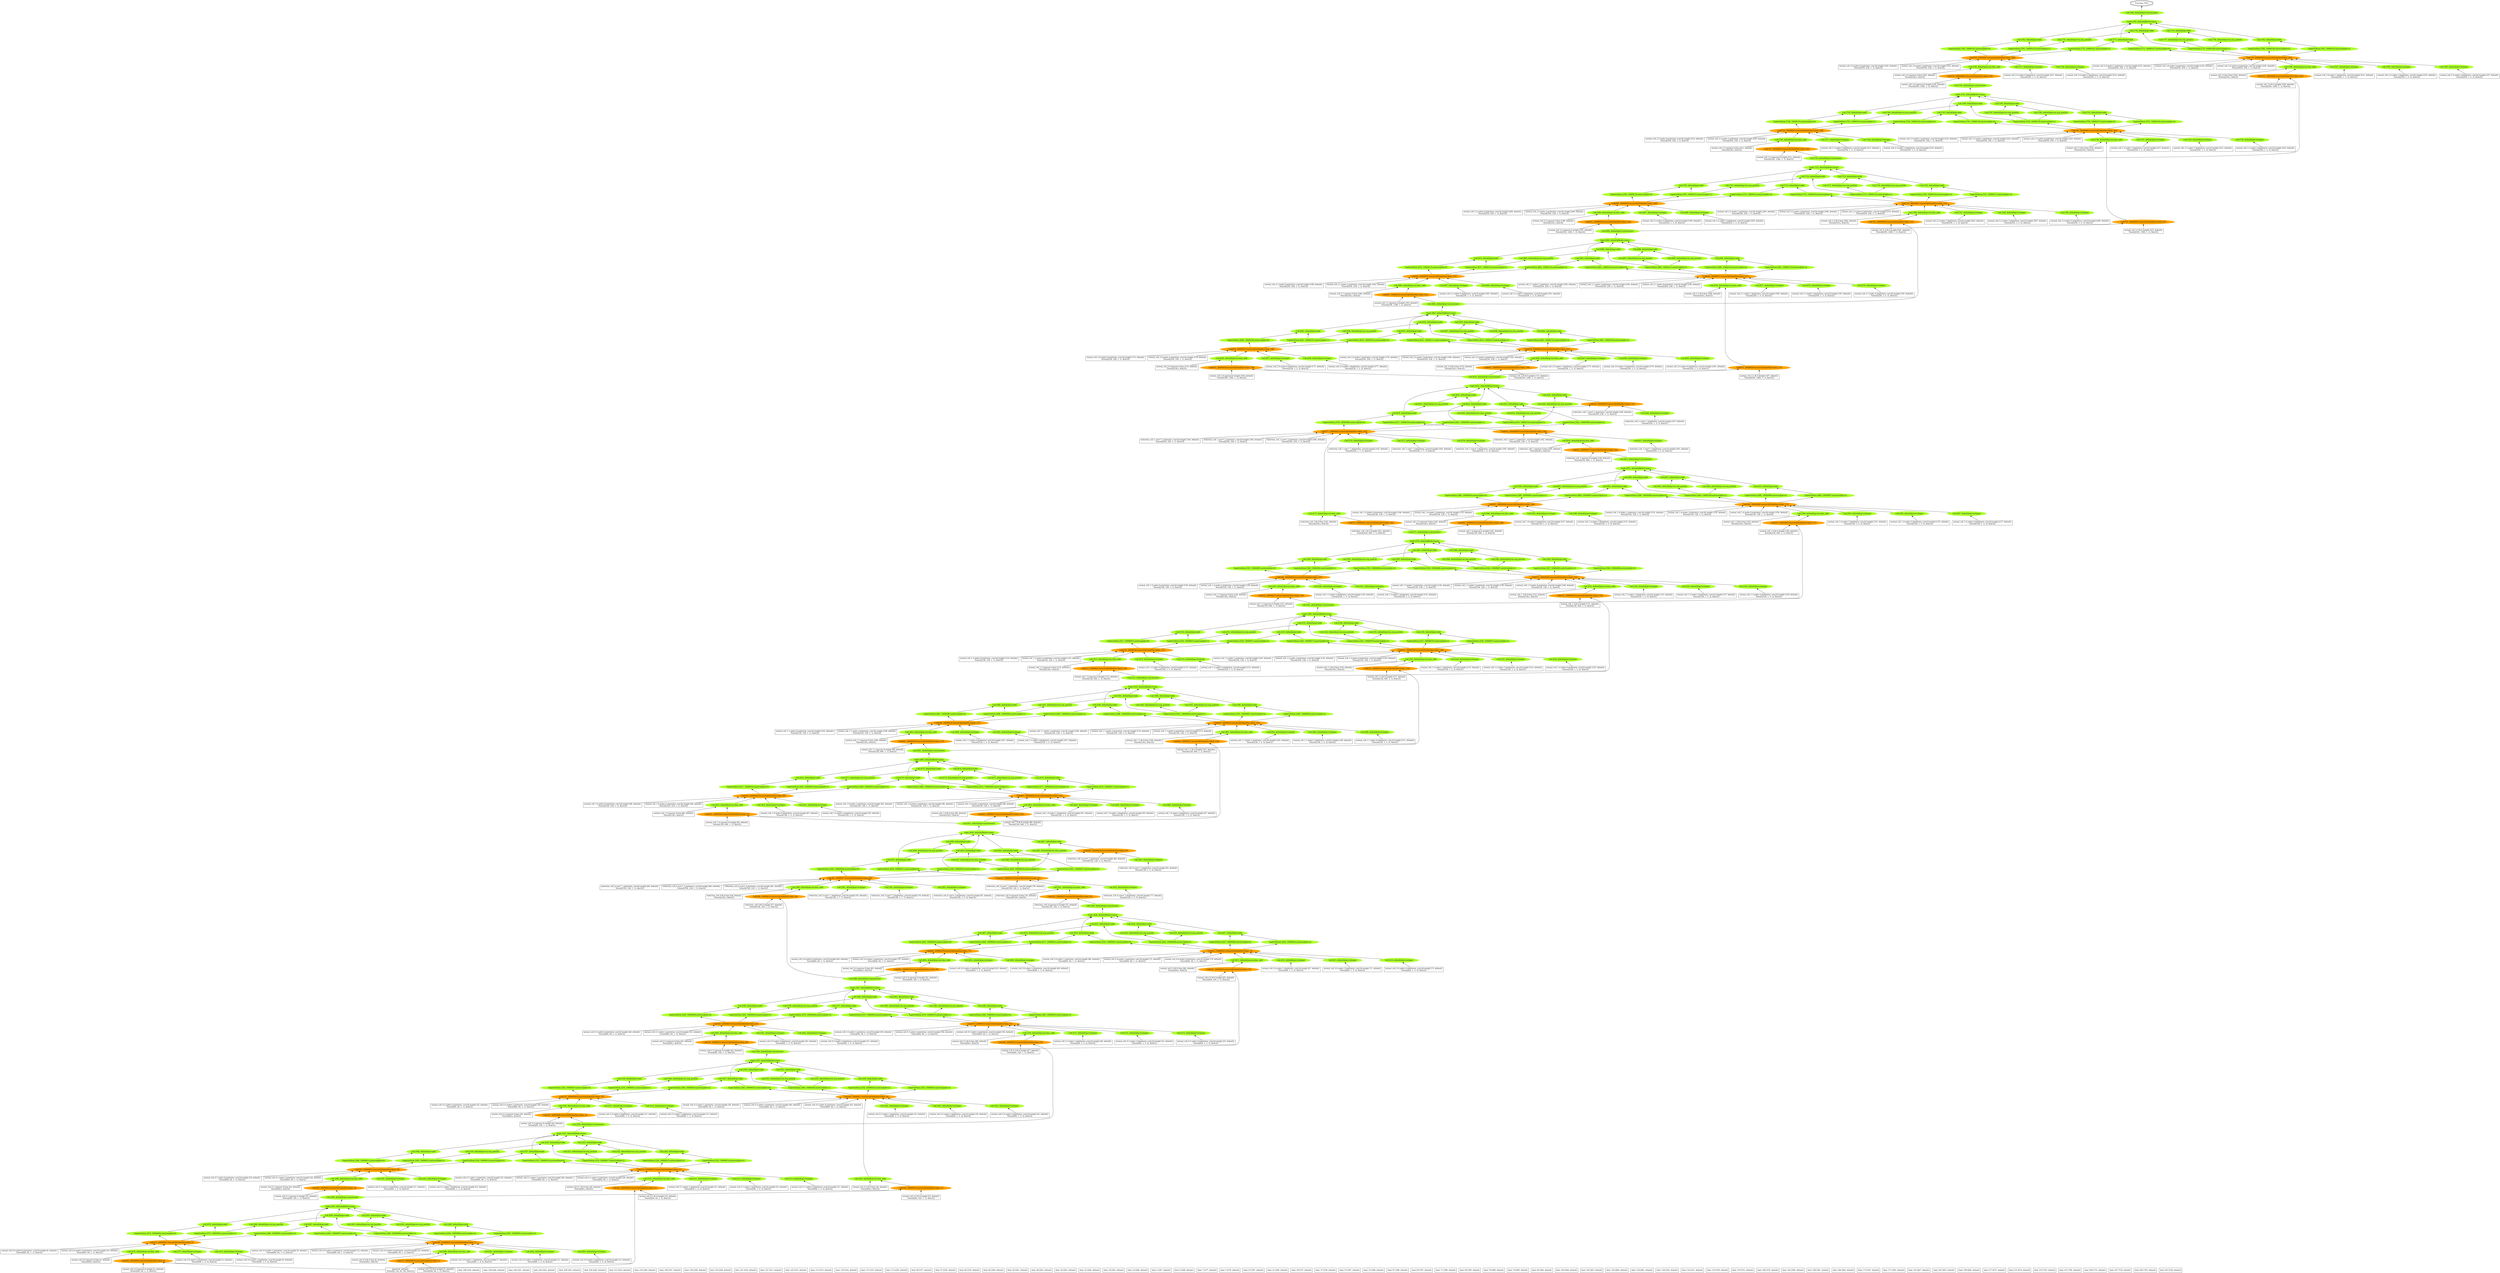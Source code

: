digraph {
	rankdir=BT
	0 [label="input0 [0, default]:
Tensor[(1, 64, 56, 56), float32]" shape=rectangle]
	1 [label="normal_cell_0.0.squeeze.0.weight [1, default]:
Tensor[(64, 64, 1, 1), float32]" shape=rectangle]
	2 [label="normal_cell_0.0.squeeze.0.bias [2, default]:
Tensor[(64,), float32]" shape=rectangle]
	3 [label="normal_cell_0.0.nodes.0.depthwise_conv2d.weight [3, default]:
Tensor[(64, 1, 3, 3), float32]" shape=rectangle]
	4 [label="normal_cell_0.0.nodes.0.pointwise_conv2d.weight [4, default]:
Tensor[(64, 64, 1, 1), float32]" shape=rectangle]
	5 [label="normal_cell_0.0.fit.0.weight [5, default]:
Tensor[(64, 64, 1, 1), float32]" shape=rectangle]
	6 [label="normal_cell_0.0.fit.0.bias [6, default]:
Tensor[(64,), float32]" shape=rectangle]
	7 [label="normal_cell_0.0.nodes.1.depthwise_conv2d.weight [7, default]:
Tensor[(64, 1, 3, 3), float32]" shape=rectangle]
	8 [label="normal_cell_0.0.nodes.1.pointwise_conv2d.weight [8, default]:
Tensor[(64, 64, 1, 1), float32]" shape=rectangle]
	9 [label="normal_cell_0.0.nodes.2.depthwise_conv2d.weight [9, default]:
Tensor[(64, 1, 3, 3), float32]" shape=rectangle]
	10 [label="normal_cell_0.0.nodes.2.pointwise_conv2d.weight [10, default]:
Tensor[(64, 64, 1, 1), float32]" shape=rectangle]
	11 [label="normal_cell_0.0.nodes.3.depthwise_conv2d.weight [11, default]:
Tensor[(64, 1, 3, 3), float32]" shape=rectangle]
	12 [label="normal_cell_0.0.nodes.3.pointwise_conv2d.weight [12, default]:
Tensor[(64, 64, 1, 1), float32]" shape=rectangle]
	13 [label="normal_cell_0.0.nodes.4.depthwise_conv2d.weight [13, default]:
Tensor[(64, 1, 3, 3), float32]" shape=rectangle]
	14 [label="normal_cell_0.0.nodes.4.pointwise_conv2d.weight [14, default]:
Tensor[(64, 64, 1, 1), float32]" shape=rectangle]
	15 [label="normal_cell_0.1.squeeze.0.weight [15, default]:
Tensor[(64, 320, 1, 1), float32]" shape=rectangle]
	16 [label="normal_cell_0.1.squeeze.0.bias [16, default]:
Tensor[(64,), float32]" shape=rectangle]
	17 [label="normal_cell_0.1.nodes.0.depthwise_conv2d.weight [17, default]:
Tensor[(64, 1, 3, 3), float32]" shape=rectangle]
	18 [label="normal_cell_0.1.nodes.0.pointwise_conv2d.weight [18, default]:
Tensor[(64, 64, 1, 1), float32]" shape=rectangle]
	19 [label="normal_cell_0.1.fit.0.weight [19, default]:
Tensor[(64, 64, 1, 1), float32]" shape=rectangle]
	20 [label="normal_cell_0.1.fit.0.bias [20, default]:
Tensor[(64,), float32]" shape=rectangle]
	21 [label="normal_cell_0.1.nodes.1.depthwise_conv2d.weight [21, default]:
Tensor[(64, 1, 3, 3), float32]" shape=rectangle]
	22 [label="normal_cell_0.1.nodes.1.pointwise_conv2d.weight [22, default]:
Tensor[(64, 64, 1, 1), float32]" shape=rectangle]
	23 [label="normal_cell_0.1.nodes.2.depthwise_conv2d.weight [23, default]:
Tensor[(64, 1, 3, 3), float32]" shape=rectangle]
	24 [label="normal_cell_0.1.nodes.2.pointwise_conv2d.weight [24, default]:
Tensor[(64, 64, 1, 1), float32]" shape=rectangle]
	25 [label="normal_cell_0.1.nodes.3.depthwise_conv2d.weight [25, default]:
Tensor[(64, 1, 3, 3), float32]" shape=rectangle]
	26 [label="normal_cell_0.1.nodes.3.pointwise_conv2d.weight [26, default]:
Tensor[(64, 64, 1, 1), float32]" shape=rectangle]
	27 [label="normal_cell_0.1.nodes.4.depthwise_conv2d.weight [27, default]:
Tensor[(64, 1, 3, 3), float32]" shape=rectangle]
	28 [label="normal_cell_0.1.nodes.4.pointwise_conv2d.weight [28, default]:
Tensor[(64, 64, 1, 1), float32]" shape=rectangle]
	29 [label="normal_cell_0.2.squeeze.0.weight [29, default]:
Tensor[(64, 320, 1, 1), float32]" shape=rectangle]
	30 [label="normal_cell_0.2.squeeze.0.bias [30, default]:
Tensor[(64,), float32]" shape=rectangle]
	31 [label="normal_cell_0.2.nodes.0.depthwise_conv2d.weight [31, default]:
Tensor[(64, 1, 3, 3), float32]" shape=rectangle]
	32 [label="normal_cell_0.2.nodes.0.pointwise_conv2d.weight [32, default]:
Tensor[(64, 64, 1, 1), float32]" shape=rectangle]
	33 [label="normal_cell_0.2.fit.0.weight [33, default]:
Tensor[(64, 320, 1, 1), float32]" shape=rectangle]
	34 [label="normal_cell_0.2.fit.0.bias [34, default]:
Tensor[(64,), float32]" shape=rectangle]
	35 [label="normal_cell_0.2.nodes.1.depthwise_conv2d.weight [35, default]:
Tensor[(64, 1, 3, 3), float32]" shape=rectangle]
	36 [label="normal_cell_0.2.nodes.1.pointwise_conv2d.weight [36, default]:
Tensor[(64, 64, 1, 1), float32]" shape=rectangle]
	37 [label="normal_cell_0.2.nodes.2.depthwise_conv2d.weight [37, default]:
Tensor[(64, 1, 3, 3), float32]" shape=rectangle]
	38 [label="normal_cell_0.2.nodes.2.pointwise_conv2d.weight [38, default]:
Tensor[(64, 64, 1, 1), float32]" shape=rectangle]
	39 [label="normal_cell_0.2.nodes.3.depthwise_conv2d.weight [39, default]:
Tensor[(64, 1, 3, 3), float32]" shape=rectangle]
	40 [label="normal_cell_0.2.nodes.3.pointwise_conv2d.weight [40, default]:
Tensor[(64, 64, 1, 1), float32]" shape=rectangle]
	41 [label="normal_cell_0.2.nodes.4.depthwise_conv2d.weight [41, default]:
Tensor[(64, 1, 3, 3), float32]" shape=rectangle]
	42 [label="normal_cell_0.2.nodes.4.pointwise_conv2d.weight [42, default]:
Tensor[(64, 64, 1, 1), float32]" shape=rectangle]
	43 [label="normal_cell_0.3.squeeze.0.weight [43, default]:
Tensor[(64, 320, 1, 1), float32]" shape=rectangle]
	44 [label="normal_cell_0.3.squeeze.0.bias [44, default]:
Tensor[(64,), float32]" shape=rectangle]
	45 [label="normal_cell_0.3.nodes.0.depthwise_conv2d.weight [45, default]:
Tensor[(64, 1, 3, 3), float32]" shape=rectangle]
	46 [label="normal_cell_0.3.nodes.0.pointwise_conv2d.weight [46, default]:
Tensor[(64, 64, 1, 1), float32]" shape=rectangle]
	47 [label="normal_cell_0.3.fit.0.weight [47, default]:
Tensor[(64, 320, 1, 1), float32]" shape=rectangle]
	48 [label="normal_cell_0.3.fit.0.bias [48, default]:
Tensor[(64,), float32]" shape=rectangle]
	49 [label="normal_cell_0.3.nodes.1.depthwise_conv2d.weight [49, default]:
Tensor[(64, 1, 3, 3), float32]" shape=rectangle]
	50 [label="normal_cell_0.3.nodes.1.pointwise_conv2d.weight [50, default]:
Tensor[(64, 64, 1, 1), float32]" shape=rectangle]
	51 [label="normal_cell_0.3.nodes.2.depthwise_conv2d.weight [51, default]:
Tensor[(64, 1, 3, 3), float32]" shape=rectangle]
	52 [label="normal_cell_0.3.nodes.2.pointwise_conv2d.weight [52, default]:
Tensor[(64, 64, 1, 1), float32]" shape=rectangle]
	53 [label="normal_cell_0.3.nodes.3.depthwise_conv2d.weight [53, default]:
Tensor[(64, 1, 3, 3), float32]" shape=rectangle]
	54 [label="normal_cell_0.3.nodes.3.pointwise_conv2d.weight [54, default]:
Tensor[(64, 64, 1, 1), float32]" shape=rectangle]
	55 [label="normal_cell_0.3.nodes.4.depthwise_conv2d.weight [55, default]:
Tensor[(64, 1, 3, 3), float32]" shape=rectangle]
	56 [label="normal_cell_0.3.nodes.4.pointwise_conv2d.weight [56, default]:
Tensor[(64, 64, 1, 1), float32]" shape=rectangle]
	57 [label="reduction_cell_0.fit.0.weight [57, default]:
Tensor[(128, 320, 1, 1), float32]" shape=rectangle]
	58 [label="reduction_cell_0.fit.0.bias [58, default]:
Tensor[(128,), float32]" shape=rectangle]
	59 [label="reduction_cell_0.conv7_1.depthwise_conv2d.weight [59, default]:
Tensor[(128, 1, 7, 7), float32]" shape=rectangle]
	60 [label="reduction_cell_0.conv7_1.pointwise_conv2d.weight [60, default]:
Tensor[(128, 128, 1, 1), float32]" shape=rectangle]
	61 [label="normal_cell_0.4.squeeze.0.weight [61, default]:
Tensor[(64, 320, 1, 1), float32]" shape=rectangle]
	62 [label="normal_cell_0.4.squeeze.0.bias [62, default]:
Tensor[(64,), float32]" shape=rectangle]
	63 [label="normal_cell_0.4.nodes.0.depthwise_conv2d.weight [63, default]:
Tensor[(64, 1, 3, 3), float32]" shape=rectangle]
	64 [label="normal_cell_0.4.nodes.0.pointwise_conv2d.weight [64, default]:
Tensor[(64, 64, 1, 1), float32]" shape=rectangle]
	65 [label="normal_cell_0.4.fit.0.weight [65, default]:
Tensor[(64, 320, 1, 1), float32]" shape=rectangle]
	66 [label="normal_cell_0.4.fit.0.bias [66, default]:
Tensor[(64,), float32]" shape=rectangle]
	67 [label="normal_cell_0.4.nodes.1.depthwise_conv2d.weight [67, default]:
Tensor[(64, 1, 3, 3), float32]" shape=rectangle]
	68 [label="normal_cell_0.4.nodes.1.pointwise_conv2d.weight [68, default]:
Tensor[(64, 64, 1, 1), float32]" shape=rectangle]
	69 [label="normal_cell_0.4.nodes.2.depthwise_conv2d.weight [69, default]:
Tensor[(64, 1, 3, 3), float32]" shape=rectangle]
	70 [label="normal_cell_0.4.nodes.2.pointwise_conv2d.weight [70, default]:
Tensor[(64, 64, 1, 1), float32]" shape=rectangle]
	71 [label="normal_cell_0.4.nodes.3.depthwise_conv2d.weight [71, default]:
Tensor[(64, 1, 3, 3), float32]" shape=rectangle]
	72 [label="normal_cell_0.4.nodes.3.pointwise_conv2d.weight [72, default]:
Tensor[(64, 64, 1, 1), float32]" shape=rectangle]
	73 [label="normal_cell_0.4.nodes.4.depthwise_conv2d.weight [73, default]:
Tensor[(64, 1, 3, 3), float32]" shape=rectangle]
	74 [label="normal_cell_0.4.nodes.4.pointwise_conv2d.weight [74, default]:
Tensor[(64, 64, 1, 1), float32]" shape=rectangle]
	75 [label="reduction_cell_0.squeeze.0.weight [75, default]:
Tensor[(128, 320, 1, 1), float32]" shape=rectangle]
	76 [label="reduction_cell_0.squeeze.0.bias [76, default]:
Tensor[(128,), float32]" shape=rectangle]
	77 [label="reduction_cell_0.conv5_1.depthwise_conv2d.weight [77, default]:
Tensor[(128, 1, 5, 5), float32]" shape=rectangle]
	78 [label="reduction_cell_0.conv5_1.pointwise_conv2d.weight [78, default]:
Tensor[(128, 128, 1, 1), float32]" shape=rectangle]
	79 [label="reduction_cell_0.conv7_2.depthwise_conv2d.weight [79, default]:
Tensor[(128, 1, 7, 7), float32]" shape=rectangle]
	80 [label="reduction_cell_0.conv7_2.pointwise_conv2d.weight [80, default]:
Tensor[(128, 128, 1, 1), float32]" shape=rectangle]
	81 [label="reduction_cell_0.conv5_2.depthwise_conv2d.weight [81, default]:
Tensor[(128, 1, 5, 5), float32]" shape=rectangle]
	82 [label="reduction_cell_0.conv5_2.pointwise_conv2d.weight [82, default]:
Tensor[(128, 128, 1, 1), float32]" shape=rectangle]
	83 [label="reduction_cell_0.conv3_1.depthwise_conv2d.weight [83, default]:
Tensor[(128, 1, 3, 3), float32]" shape=rectangle]
	84 [label="reduction_cell_0.conv3_1.pointwise_conv2d.weight [84, default]:
Tensor[(128, 128, 1, 1), float32]" shape=rectangle]
	85 [label="normal_cell_1.0.squeeze.0.weight [85, default]:
Tensor[(128, 640, 1, 1), float32]" shape=rectangle]
	86 [label="normal_cell_1.0.squeeze.0.bias [86, default]:
Tensor[(128,), float32]" shape=rectangle]
	87 [label="normal_cell_1.0.nodes.0.depthwise_conv2d.weight [87, default]:
Tensor[(128, 1, 3, 3), float32]" shape=rectangle]
	88 [label="normal_cell_1.0.nodes.0.pointwise_conv2d.weight [88, default]:
Tensor[(128, 128, 1, 1), float32]" shape=rectangle]
	89 [label="normal_cell_1.0.fit.0.weight [89, default]:
Tensor[(128, 640, 1, 1), float32]" shape=rectangle]
	90 [label="normal_cell_1.0.fit.0.bias [90, default]:
Tensor[(128,), float32]" shape=rectangle]
	91 [label="normal_cell_1.0.nodes.1.depthwise_conv2d.weight [91, default]:
Tensor[(128, 1, 3, 3), float32]" shape=rectangle]
	92 [label="normal_cell_1.0.nodes.1.pointwise_conv2d.weight [92, default]:
Tensor[(128, 128, 1, 1), float32]" shape=rectangle]
	93 [label="normal_cell_1.0.nodes.2.depthwise_conv2d.weight [93, default]:
Tensor[(128, 1, 3, 3), float32]" shape=rectangle]
	94 [label="normal_cell_1.0.nodes.2.pointwise_conv2d.weight [94, default]:
Tensor[(128, 128, 1, 1), float32]" shape=rectangle]
	95 [label="normal_cell_1.0.nodes.3.depthwise_conv2d.weight [95, default]:
Tensor[(128, 1, 3, 3), float32]" shape=rectangle]
	96 [label="normal_cell_1.0.nodes.3.pointwise_conv2d.weight [96, default]:
Tensor[(128, 128, 1, 1), float32]" shape=rectangle]
	97 [label="normal_cell_1.0.nodes.4.depthwise_conv2d.weight [97, default]:
Tensor[(128, 1, 3, 3), float32]" shape=rectangle]
	98 [label="normal_cell_1.0.nodes.4.pointwise_conv2d.weight [98, default]:
Tensor[(128, 128, 1, 1), float32]" shape=rectangle]
	99 [label="normal_cell_1.1.squeeze.0.weight [99, default]:
Tensor[(128, 640, 1, 1), float32]" shape=rectangle]
	100 [label="normal_cell_1.1.squeeze.0.bias [100, default]:
Tensor[(128,), float32]" shape=rectangle]
	101 [label="normal_cell_1.1.nodes.0.depthwise_conv2d.weight [101, default]:
Tensor[(128, 1, 3, 3), float32]" shape=rectangle]
	102 [label="normal_cell_1.1.nodes.0.pointwise_conv2d.weight [102, default]:
Tensor[(128, 128, 1, 1), float32]" shape=rectangle]
	103 [label="normal_cell_1.1.fit.0.weight [103, default]:
Tensor[(128, 640, 1, 1), float32]" shape=rectangle]
	104 [label="normal_cell_1.1.fit.0.bias [104, default]:
Tensor[(128,), float32]" shape=rectangle]
	105 [label="normal_cell_1.1.nodes.1.depthwise_conv2d.weight [105, default]:
Tensor[(128, 1, 3, 3), float32]" shape=rectangle]
	106 [label="normal_cell_1.1.nodes.1.pointwise_conv2d.weight [106, default]:
Tensor[(128, 128, 1, 1), float32]" shape=rectangle]
	107 [label="normal_cell_1.1.nodes.2.depthwise_conv2d.weight [107, default]:
Tensor[(128, 1, 3, 3), float32]" shape=rectangle]
	108 [label="normal_cell_1.1.nodes.2.pointwise_conv2d.weight [108, default]:
Tensor[(128, 128, 1, 1), float32]" shape=rectangle]
	109 [label="normal_cell_1.1.nodes.3.depthwise_conv2d.weight [109, default]:
Tensor[(128, 1, 3, 3), float32]" shape=rectangle]
	110 [label="normal_cell_1.1.nodes.3.pointwise_conv2d.weight [110, default]:
Tensor[(128, 128, 1, 1), float32]" shape=rectangle]
	111 [label="normal_cell_1.1.nodes.4.depthwise_conv2d.weight [111, default]:
Tensor[(128, 1, 3, 3), float32]" shape=rectangle]
	112 [label="normal_cell_1.1.nodes.4.pointwise_conv2d.weight [112, default]:
Tensor[(128, 128, 1, 1), float32]" shape=rectangle]
	113 [label="normal_cell_1.2.squeeze.0.weight [113, default]:
Tensor[(128, 640, 1, 1), float32]" shape=rectangle]
	114 [label="normal_cell_1.2.squeeze.0.bias [114, default]:
Tensor[(128,), float32]" shape=rectangle]
	115 [label="normal_cell_1.2.nodes.0.depthwise_conv2d.weight [115, default]:
Tensor[(128, 1, 3, 3), float32]" shape=rectangle]
	116 [label="normal_cell_1.2.nodes.0.pointwise_conv2d.weight [116, default]:
Tensor[(128, 128, 1, 1), float32]" shape=rectangle]
	117 [label="normal_cell_1.2.fit.0.weight [117, default]:
Tensor[(128, 640, 1, 1), float32]" shape=rectangle]
	118 [label="normal_cell_1.2.fit.0.bias [118, default]:
Tensor[(128,), float32]" shape=rectangle]
	119 [label="normal_cell_1.2.nodes.1.depthwise_conv2d.weight [119, default]:
Tensor[(128, 1, 3, 3), float32]" shape=rectangle]
	120 [label="normal_cell_1.2.nodes.1.pointwise_conv2d.weight [120, default]:
Tensor[(128, 128, 1, 1), float32]" shape=rectangle]
	121 [label="normal_cell_1.2.nodes.2.depthwise_conv2d.weight [121, default]:
Tensor[(128, 1, 3, 3), float32]" shape=rectangle]
	122 [label="normal_cell_1.2.nodes.2.pointwise_conv2d.weight [122, default]:
Tensor[(128, 128, 1, 1), float32]" shape=rectangle]
	123 [label="normal_cell_1.2.nodes.3.depthwise_conv2d.weight [123, default]:
Tensor[(128, 1, 3, 3), float32]" shape=rectangle]
	124 [label="normal_cell_1.2.nodes.3.pointwise_conv2d.weight [124, default]:
Tensor[(128, 128, 1, 1), float32]" shape=rectangle]
	125 [label="normal_cell_1.2.nodes.4.depthwise_conv2d.weight [125, default]:
Tensor[(128, 1, 3, 3), float32]" shape=rectangle]
	126 [label="normal_cell_1.2.nodes.4.pointwise_conv2d.weight [126, default]:
Tensor[(128, 128, 1, 1), float32]" shape=rectangle]
	127 [label="normal_cell_1.3.squeeze.0.weight [127, default]:
Tensor[(128, 640, 1, 1), float32]" shape=rectangle]
	128 [label="normal_cell_1.3.squeeze.0.bias [128, default]:
Tensor[(128,), float32]" shape=rectangle]
	129 [label="normal_cell_1.3.nodes.0.depthwise_conv2d.weight [129, default]:
Tensor[(128, 1, 3, 3), float32]" shape=rectangle]
	130 [label="normal_cell_1.3.nodes.0.pointwise_conv2d.weight [130, default]:
Tensor[(128, 128, 1, 1), float32]" shape=rectangle]
	131 [label="normal_cell_1.3.fit.0.weight [131, default]:
Tensor[(128, 640, 1, 1), float32]" shape=rectangle]
	132 [label="normal_cell_1.3.fit.0.bias [132, default]:
Tensor[(128,), float32]" shape=rectangle]
	133 [label="normal_cell_1.3.nodes.1.depthwise_conv2d.weight [133, default]:
Tensor[(128, 1, 3, 3), float32]" shape=rectangle]
	134 [label="normal_cell_1.3.nodes.1.pointwise_conv2d.weight [134, default]:
Tensor[(128, 128, 1, 1), float32]" shape=rectangle]
	135 [label="normal_cell_1.3.nodes.2.depthwise_conv2d.weight [135, default]:
Tensor[(128, 1, 3, 3), float32]" shape=rectangle]
	136 [label="normal_cell_1.3.nodes.2.pointwise_conv2d.weight [136, default]:
Tensor[(128, 128, 1, 1), float32]" shape=rectangle]
	137 [label="normal_cell_1.3.nodes.3.depthwise_conv2d.weight [137, default]:
Tensor[(128, 1, 3, 3), float32]" shape=rectangle]
	138 [label="normal_cell_1.3.nodes.3.pointwise_conv2d.weight [138, default]:
Tensor[(128, 128, 1, 1), float32]" shape=rectangle]
	139 [label="normal_cell_1.3.nodes.4.depthwise_conv2d.weight [139, default]:
Tensor[(128, 1, 3, 3), float32]" shape=rectangle]
	140 [label="normal_cell_1.3.nodes.4.pointwise_conv2d.weight [140, default]:
Tensor[(128, 128, 1, 1), float32]" shape=rectangle]
	141 [label="reduction_cell_1.fit.0.weight [141, default]:
Tensor[(256, 640, 1, 1), float32]" shape=rectangle]
	142 [label="reduction_cell_1.fit.0.bias [142, default]:
Tensor[(256,), float32]" shape=rectangle]
	143 [label="reduction_cell_1.conv7_1.depthwise_conv2d.weight [143, default]:
Tensor[(256, 1, 7, 7), float32]" shape=rectangle]
	144 [label="reduction_cell_1.conv7_1.pointwise_conv2d.weight [144, default]:
Tensor[(256, 256, 1, 1), float32]" shape=rectangle]
	145 [label="normal_cell_1.4.squeeze.0.weight [145, default]:
Tensor[(128, 640, 1, 1), float32]" shape=rectangle]
	146 [label="normal_cell_1.4.squeeze.0.bias [146, default]:
Tensor[(128,), float32]" shape=rectangle]
	147 [label="normal_cell_1.4.nodes.0.depthwise_conv2d.weight [147, default]:
Tensor[(128, 1, 3, 3), float32]" shape=rectangle]
	148 [label="normal_cell_1.4.nodes.0.pointwise_conv2d.weight [148, default]:
Tensor[(128, 128, 1, 1), float32]" shape=rectangle]
	149 [label="normal_cell_1.4.fit.0.weight [149, default]:
Tensor[(128, 640, 1, 1), float32]" shape=rectangle]
	150 [label="normal_cell_1.4.fit.0.bias [150, default]:
Tensor[(128,), float32]" shape=rectangle]
	151 [label="normal_cell_1.4.nodes.1.depthwise_conv2d.weight [151, default]:
Tensor[(128, 1, 3, 3), float32]" shape=rectangle]
	152 [label="normal_cell_1.4.nodes.1.pointwise_conv2d.weight [152, default]:
Tensor[(128, 128, 1, 1), float32]" shape=rectangle]
	153 [label="normal_cell_1.4.nodes.2.depthwise_conv2d.weight [153, default]:
Tensor[(128, 1, 3, 3), float32]" shape=rectangle]
	154 [label="normal_cell_1.4.nodes.2.pointwise_conv2d.weight [154, default]:
Tensor[(128, 128, 1, 1), float32]" shape=rectangle]
	155 [label="normal_cell_1.4.nodes.3.depthwise_conv2d.weight [155, default]:
Tensor[(128, 1, 3, 3), float32]" shape=rectangle]
	156 [label="normal_cell_1.4.nodes.3.pointwise_conv2d.weight [156, default]:
Tensor[(128, 128, 1, 1), float32]" shape=rectangle]
	157 [label="normal_cell_1.4.nodes.4.depthwise_conv2d.weight [157, default]:
Tensor[(128, 1, 3, 3), float32]" shape=rectangle]
	158 [label="normal_cell_1.4.nodes.4.pointwise_conv2d.weight [158, default]:
Tensor[(128, 128, 1, 1), float32]" shape=rectangle]
	159 [label="reduction_cell_1.squeeze.0.weight [159, default]:
Tensor[(256, 640, 1, 1), float32]" shape=rectangle]
	160 [label="reduction_cell_1.squeeze.0.bias [160, default]:
Tensor[(256,), float32]" shape=rectangle]
	161 [label="reduction_cell_1.conv5_1.depthwise_conv2d.weight [161, default]:
Tensor[(256, 1, 5, 5), float32]" shape=rectangle]
	162 [label="reduction_cell_1.conv5_1.pointwise_conv2d.weight [162, default]:
Tensor[(256, 256, 1, 1), float32]" shape=rectangle]
	163 [label="reduction_cell_1.conv7_2.depthwise_conv2d.weight [163, default]:
Tensor[(256, 1, 7, 7), float32]" shape=rectangle]
	164 [label="reduction_cell_1.conv7_2.pointwise_conv2d.weight [164, default]:
Tensor[(256, 256, 1, 1), float32]" shape=rectangle]
	165 [label="reduction_cell_1.conv5_2.depthwise_conv2d.weight [165, default]:
Tensor[(256, 1, 5, 5), float32]" shape=rectangle]
	166 [label="reduction_cell_1.conv5_2.pointwise_conv2d.weight [166, default]:
Tensor[(256, 256, 1, 1), float32]" shape=rectangle]
	167 [label="reduction_cell_1.conv3_1.depthwise_conv2d.weight [167, default]:
Tensor[(256, 1, 3, 3), float32]" shape=rectangle]
	168 [label="reduction_cell_1.conv3_1.pointwise_conv2d.weight [168, default]:
Tensor[(256, 256, 1, 1), float32]" shape=rectangle]
	169 [label="normal_cell_2.0.squeeze.0.weight [169, default]:
Tensor[(256, 1280, 1, 1), float32]" shape=rectangle]
	170 [label="normal_cell_2.0.squeeze.0.bias [170, default]:
Tensor[(256,), float32]" shape=rectangle]
	171 [label="normal_cell_2.0.nodes.0.depthwise_conv2d.weight [171, default]:
Tensor[(256, 1, 3, 3), float32]" shape=rectangle]
	172 [label="normal_cell_2.0.nodes.0.pointwise_conv2d.weight [172, default]:
Tensor[(256, 256, 1, 1), float32]" shape=rectangle]
	173 [label="normal_cell_2.0.fit.0.weight [173, default]:
Tensor[(256, 1280, 1, 1), float32]" shape=rectangle]
	174 [label="normal_cell_2.0.fit.0.bias [174, default]:
Tensor[(256,), float32]" shape=rectangle]
	175 [label="normal_cell_2.0.nodes.1.depthwise_conv2d.weight [175, default]:
Tensor[(256, 1, 3, 3), float32]" shape=rectangle]
	176 [label="normal_cell_2.0.nodes.1.pointwise_conv2d.weight [176, default]:
Tensor[(256, 256, 1, 1), float32]" shape=rectangle]
	177 [label="normal_cell_2.0.nodes.2.depthwise_conv2d.weight [177, default]:
Tensor[(256, 1, 3, 3), float32]" shape=rectangle]
	178 [label="normal_cell_2.0.nodes.2.pointwise_conv2d.weight [178, default]:
Tensor[(256, 256, 1, 1), float32]" shape=rectangle]
	179 [label="normal_cell_2.0.nodes.3.depthwise_conv2d.weight [179, default]:
Tensor[(256, 1, 3, 3), float32]" shape=rectangle]
	180 [label="normal_cell_2.0.nodes.3.pointwise_conv2d.weight [180, default]:
Tensor[(256, 256, 1, 1), float32]" shape=rectangle]
	181 [label="normal_cell_2.0.nodes.4.depthwise_conv2d.weight [181, default]:
Tensor[(256, 1, 3, 3), float32]" shape=rectangle]
	182 [label="normal_cell_2.0.nodes.4.pointwise_conv2d.weight [182, default]:
Tensor[(256, 256, 1, 1), float32]" shape=rectangle]
	183 [label="normal_cell_2.1.squeeze.0.weight [183, default]:
Tensor[(256, 1280, 1, 1), float32]" shape=rectangle]
	184 [label="normal_cell_2.1.squeeze.0.bias [184, default]:
Tensor[(256,), float32]" shape=rectangle]
	185 [label="normal_cell_2.1.nodes.0.depthwise_conv2d.weight [185, default]:
Tensor[(256, 1, 3, 3), float32]" shape=rectangle]
	186 [label="normal_cell_2.1.nodes.0.pointwise_conv2d.weight [186, default]:
Tensor[(256, 256, 1, 1), float32]" shape=rectangle]
	187 [label="normal_cell_2.1.fit.0.weight [187, default]:
Tensor[(256, 1280, 1, 1), float32]" shape=rectangle]
	188 [label="normal_cell_2.1.fit.0.bias [188, default]:
Tensor[(256,), float32]" shape=rectangle]
	189 [label="normal_cell_2.1.nodes.1.depthwise_conv2d.weight [189, default]:
Tensor[(256, 1, 3, 3), float32]" shape=rectangle]
	190 [label="normal_cell_2.1.nodes.1.pointwise_conv2d.weight [190, default]:
Tensor[(256, 256, 1, 1), float32]" shape=rectangle]
	191 [label="normal_cell_2.1.nodes.2.depthwise_conv2d.weight [191, default]:
Tensor[(256, 1, 3, 3), float32]" shape=rectangle]
	192 [label="normal_cell_2.1.nodes.2.pointwise_conv2d.weight [192, default]:
Tensor[(256, 256, 1, 1), float32]" shape=rectangle]
	193 [label="normal_cell_2.1.nodes.3.depthwise_conv2d.weight [193, default]:
Tensor[(256, 1, 3, 3), float32]" shape=rectangle]
	194 [label="normal_cell_2.1.nodes.3.pointwise_conv2d.weight [194, default]:
Tensor[(256, 256, 1, 1), float32]" shape=rectangle]
	195 [label="normal_cell_2.1.nodes.4.depthwise_conv2d.weight [195, default]:
Tensor[(256, 1, 3, 3), float32]" shape=rectangle]
	196 [label="normal_cell_2.1.nodes.4.pointwise_conv2d.weight [196, default]:
Tensor[(256, 256, 1, 1), float32]" shape=rectangle]
	197 [label="normal_cell_2.2.squeeze.0.weight [197, default]:
Tensor[(256, 1280, 1, 1), float32]" shape=rectangle]
	198 [label="normal_cell_2.2.squeeze.0.bias [198, default]:
Tensor[(256,), float32]" shape=rectangle]
	199 [label="normal_cell_2.2.nodes.0.depthwise_conv2d.weight [199, default]:
Tensor[(256, 1, 3, 3), float32]" shape=rectangle]
	200 [label="normal_cell_2.2.nodes.0.pointwise_conv2d.weight [200, default]:
Tensor[(256, 256, 1, 1), float32]" shape=rectangle]
	201 [label="normal_cell_2.2.fit.0.weight [201, default]:
Tensor[(256, 1280, 1, 1), float32]" shape=rectangle]
	202 [label="normal_cell_2.2.fit.0.bias [202, default]:
Tensor[(256,), float32]" shape=rectangle]
	203 [label="normal_cell_2.2.nodes.1.depthwise_conv2d.weight [203, default]:
Tensor[(256, 1, 3, 3), float32]" shape=rectangle]
	204 [label="normal_cell_2.2.nodes.1.pointwise_conv2d.weight [204, default]:
Tensor[(256, 256, 1, 1), float32]" shape=rectangle]
	205 [label="normal_cell_2.2.nodes.2.depthwise_conv2d.weight [205, default]:
Tensor[(256, 1, 3, 3), float32]" shape=rectangle]
	206 [label="normal_cell_2.2.nodes.2.pointwise_conv2d.weight [206, default]:
Tensor[(256, 256, 1, 1), float32]" shape=rectangle]
	207 [label="normal_cell_2.2.nodes.3.depthwise_conv2d.weight [207, default]:
Tensor[(256, 1, 3, 3), float32]" shape=rectangle]
	208 [label="normal_cell_2.2.nodes.3.pointwise_conv2d.weight [208, default]:
Tensor[(256, 256, 1, 1), float32]" shape=rectangle]
	209 [label="normal_cell_2.2.nodes.4.depthwise_conv2d.weight [209, default]:
Tensor[(256, 1, 3, 3), float32]" shape=rectangle]
	210 [label="normal_cell_2.2.nodes.4.pointwise_conv2d.weight [210, default]:
Tensor[(256, 256, 1, 1), float32]" shape=rectangle]
	211 [label="normal_cell_2.3.squeeze.0.weight [211, default]:
Tensor[(256, 1280, 1, 1), float32]" shape=rectangle]
	212 [label="normal_cell_2.3.squeeze.0.bias [212, default]:
Tensor[(256,), float32]" shape=rectangle]
	213 [label="normal_cell_2.3.nodes.0.depthwise_conv2d.weight [213, default]:
Tensor[(256, 1, 3, 3), float32]" shape=rectangle]
	214 [label="normal_cell_2.3.nodes.0.pointwise_conv2d.weight [214, default]:
Tensor[(256, 256, 1, 1), float32]" shape=rectangle]
	215 [label="normal_cell_2.3.fit.0.weight [215, default]:
Tensor[(256, 1280, 1, 1), float32]" shape=rectangle]
	216 [label="normal_cell_2.3.fit.0.bias [216, default]:
Tensor[(256,), float32]" shape=rectangle]
	217 [label="normal_cell_2.3.nodes.1.depthwise_conv2d.weight [217, default]:
Tensor[(256, 1, 3, 3), float32]" shape=rectangle]
	218 [label="normal_cell_2.3.nodes.1.pointwise_conv2d.weight [218, default]:
Tensor[(256, 256, 1, 1), float32]" shape=rectangle]
	219 [label="normal_cell_2.3.nodes.2.depthwise_conv2d.weight [219, default]:
Tensor[(256, 1, 3, 3), float32]" shape=rectangle]
	220 [label="normal_cell_2.3.nodes.2.pointwise_conv2d.weight [220, default]:
Tensor[(256, 256, 1, 1), float32]" shape=rectangle]
	221 [label="normal_cell_2.3.nodes.3.depthwise_conv2d.weight [221, default]:
Tensor[(256, 1, 3, 3), float32]" shape=rectangle]
	222 [label="normal_cell_2.3.nodes.3.pointwise_conv2d.weight [222, default]:
Tensor[(256, 256, 1, 1), float32]" shape=rectangle]
	223 [label="normal_cell_2.3.nodes.4.depthwise_conv2d.weight [223, default]:
Tensor[(256, 1, 3, 3), float32]" shape=rectangle]
	224 [label="normal_cell_2.3.nodes.4.pointwise_conv2d.weight [224, default]:
Tensor[(256, 256, 1, 1), float32]" shape=rectangle]
	225 [label="normal_cell_2.4.squeeze.0.weight [225, default]:
Tensor[(256, 1280, 1, 1), float32]" shape=rectangle]
	226 [label="normal_cell_2.4.squeeze.0.bias [226, default]:
Tensor[(256,), float32]" shape=rectangle]
	227 [label="normal_cell_2.4.nodes.0.depthwise_conv2d.weight [227, default]:
Tensor[(256, 1, 3, 3), float32]" shape=rectangle]
	228 [label="normal_cell_2.4.nodes.0.pointwise_conv2d.weight [228, default]:
Tensor[(256, 256, 1, 1), float32]" shape=rectangle]
	229 [label="normal_cell_2.4.fit.0.weight [229, default]:
Tensor[(256, 1280, 1, 1), float32]" shape=rectangle]
	230 [label="normal_cell_2.4.fit.0.bias [230, default]:
Tensor[(256,), float32]" shape=rectangle]
	231 [label="normal_cell_2.4.nodes.1.depthwise_conv2d.weight [231, default]:
Tensor[(256, 1, 3, 3), float32]" shape=rectangle]
	232 [label="normal_cell_2.4.nodes.1.pointwise_conv2d.weight [232, default]:
Tensor[(256, 256, 1, 1), float32]" shape=rectangle]
	233 [label="normal_cell_2.4.nodes.2.depthwise_conv2d.weight [233, default]:
Tensor[(256, 1, 3, 3), float32]" shape=rectangle]
	234 [label="normal_cell_2.4.nodes.2.pointwise_conv2d.weight [234, default]:
Tensor[(256, 256, 1, 1), float32]" shape=rectangle]
	235 [label="normal_cell_2.4.nodes.3.depthwise_conv2d.weight [235, default]:
Tensor[(256, 1, 3, 3), float32]" shape=rectangle]
	236 [label="normal_cell_2.4.nodes.3.pointwise_conv2d.weight [236, default]:
Tensor[(256, 256, 1, 1), float32]" shape=rectangle]
	237 [label="normal_cell_2.4.nodes.4.depthwise_conv2d.weight [237, default]:
Tensor[(256, 1, 3, 3), float32]" shape=rectangle]
	238 [label="normal_cell_2.4.nodes.4.pointwise_conv2d.weight [238, default]:
Tensor[(256, 256, 1, 1), float32]" shape=rectangle]
	239 [label="dnnl_260 [239, default]" shape=rectangle]
	240 [label="dnnl_258 [240, default]" shape=rectangle]
	241 [label="dnnl_244 [241, default]" shape=rectangle]
	242 [label="dnnl_242 [242, default]" shape=rectangle]
	243 [label="dnnl_228 [243, default]" shape=rectangle]
	244 [label="dnnl_226 [244, default]" shape=rectangle]
	245 [label="dnnl_212 [245, default]" shape=rectangle]
	246 [label="dnnl_210 [246, default]" shape=rectangle]
	247 [label="dnnl_196 [247, default]" shape=rectangle]
	248 [label="dnnl_194 [248, default]" shape=rectangle]
	249 [label="dnnl_163 [249, default]" shape=rectangle]
	250 [label="dnnl_161 [250, default]" shape=rectangle]
	251 [label="dnnl_147 [251, default]" shape=rectangle]
	252 [label="dnnl_145 [252, default]" shape=rectangle]
	253 [label="dnnl_131 [253, default]" shape=rectangle]
	254 [label="dnnl_129 [254, default]" shape=rectangle]
	255 [label="dnnl_115 [255, default]" shape=rectangle]
	256 [label="dnnl_113 [256, default]" shape=rectangle]
	257 [label="dnnl_99 [257, default]" shape=rectangle]
	258 [label="dnnl_97 [258, default]" shape=rectangle]
	259 [label="dnnl_66 [259, default]" shape=rectangle]
	260 [label="dnnl_64 [260, default]" shape=rectangle]
	261 [label="dnnl_50 [261, default]" shape=rectangle]
	262 [label="dnnl_48 [262, default]" shape=rectangle]
	263 [label="dnnl_34 [263, default]" shape=rectangle]
	264 [label="dnnl_32 [264, default]" shape=rectangle]
	265 [label="dnnl_18 [265, default]" shape=rectangle]
	266 [label="dnnl_16 [266, default]" shape=rectangle]
	267 [label="dnnl_2 [267, default]" shape=rectangle]
	268 [label="dnnl_0 [268, default]" shape=rectangle]
	269 [label="Call[269, 20000000-tensorrt](GlobalVar=dnnl_0)" color=orange shape=ellipse style=filled]
	0 -> 269
	1 -> 269
	270 [label="Call [270, default](op=nn.bias_add)" color=greenyellow shape=ellipse style=filled]
	269 -> 270
	2 -> 270
	271 [label="Call [271, default](op=reshape)" color=greenyellow shape=ellipse style=filled]
	3 -> 271
	272 [label="Call [272, default](op=reshape)" color=greenyellow shape=ellipse style=filled]
	9 -> 272
	273 [label="Call[273, 20000001-tensorrt](GlobalVar=dnnl_2)" color=orange shape=ellipse style=filled]
	270 -> 273
	271 -> 273
	4 -> 273
	272 -> 273
	10 -> 273
	274 [label="TupleGetItem [274, 10000002-autotvm](idx=0)" color=greenyellow shape=ellipse style=filled]
	273 -> 274
	275 [label="TupleGetItem [275, 10000003-autotvm](idx=1)" color=greenyellow shape=ellipse style=filled]
	273 -> 275
	276 [label="Call [276, default](op=add)" color=greenyellow shape=ellipse style=filled]
	274 -> 276
	275 -> 276
	277 [label="dnnl_7 [277, default]" shape=rectangle]
	278 [label="dnnl_5 [278, default]" shape=rectangle]
	279 [label="Call[279, 20000002-tensorrt](GlobalVar=dnnl_5)" color=orange shape=ellipse style=filled]
	0 -> 279
	5 -> 279
	280 [label="Call [280, default](op=nn.bias_add)" color=greenyellow shape=ellipse style=filled]
	279 -> 280
	6 -> 280
	281 [label="Call [281, default](op=reshape)" color=greenyellow shape=ellipse style=filled]
	7 -> 281
	282 [label="Call [282, default](op=reshape)" color=greenyellow shape=ellipse style=filled]
	11 -> 282
	283 [label="Call [283, default](op=reshape)" color=greenyellow shape=ellipse style=filled]
	13 -> 283
	284 [label="Call[284, 20000003-tensorrt](GlobalVar=dnnl_7)" color=orange shape=ellipse style=filled]
	280 -> 284
	281 -> 284
	8 -> 284
	282 -> 284
	12 -> 284
	283 -> 284
	14 -> 284
	285 [label="TupleGetItem [285, 10000007-autotvm](idx=0)" color=greenyellow shape=ellipse style=filled]
	284 -> 285
	286 [label="TupleGetItem [286, 10000001-autotvm](idx=2)" color=greenyellow shape=ellipse style=filled]
	273 -> 286
	287 [label="Call [287, default](op=add)" color=greenyellow shape=ellipse style=filled]
	285 -> 287
	286 -> 287
	288 [label="Call [288, default](op=nn.avg_pool2d)" color=greenyellow shape=ellipse style=filled]
	275 -> 288
	289 [label="TupleGetItem [289, 10000008-autotvm](idx=1)" color=greenyellow shape=ellipse style=filled]
	284 -> 289
	290 [label="Call [290, default](op=add)" color=greenyellow shape=ellipse style=filled]
	288 -> 290
	289 -> 290
	291 [label="Call [291, default](op=nn.avg_pool2d)" color=greenyellow shape=ellipse style=filled]
	289 -> 291
	292 [label="Call [292, default](op=nn.avg_pool2d)" color=greenyellow shape=ellipse style=filled]
	289 -> 292
	293 [label="Call [293, default](op=add)" color=greenyellow shape=ellipse style=filled]
	291 -> 293
	292 -> 293
	294 [label="TupleGetItem [294, 10000006-autotvm](idx=2)" color=greenyellow shape=ellipse style=filled]
	284 -> 294
	295 [label="TupleGetItem [295, 10000005-autotvm](idx=3)" color=greenyellow shape=ellipse style=filled]
	284 -> 295
	296 [label="Call [296, default](op=add)" color=greenyellow shape=ellipse style=filled]
	294 -> 296
	295 -> 296
	297 [label="Tuple [297, default](fileds=none)" color=greenyellow shape=ellipse style=filled]
	276 -> 297
	287 -> 297
	290 -> 297
	293 -> 297
	296 -> 297
	298 [label="Call [298, default](op=concatenate)" color=greenyellow shape=ellipse style=filled]
	297 -> 298
	299 [label="Call[299, 20000004-tensorrt](GlobalVar=dnnl_16)" color=orange shape=ellipse style=filled]
	298 -> 299
	15 -> 299
	300 [label="Call [300, default](op=nn.bias_add)" color=greenyellow shape=ellipse style=filled]
	299 -> 300
	16 -> 300
	301 [label="Call [301, default](op=reshape)" color=greenyellow shape=ellipse style=filled]
	17 -> 301
	302 [label="Call [302, default](op=reshape)" color=greenyellow shape=ellipse style=filled]
	23 -> 302
	303 [label="Call[303, 20000005-tensorrt](GlobalVar=dnnl_18)" color=orange shape=ellipse style=filled]
	300 -> 303
	301 -> 303
	18 -> 303
	302 -> 303
	24 -> 303
	304 [label="TupleGetItem [304, 10000011-autotvm](idx=0)" color=greenyellow shape=ellipse style=filled]
	303 -> 304
	305 [label="TupleGetItem [305, 10000012-autotvm](idx=1)" color=greenyellow shape=ellipse style=filled]
	303 -> 305
	306 [label="Call [306, default](op=add)" color=greenyellow shape=ellipse style=filled]
	304 -> 306
	305 -> 306
	307 [label="dnnl_23 [307, default]" shape=rectangle]
	308 [label="dnnl_21 [308, default]" shape=rectangle]
	309 [label="Call[309, 20000006-tensorrt](GlobalVar=dnnl_21)" color=orange shape=ellipse style=filled]
	0 -> 309
	19 -> 309
	310 [label="Call [310, default](op=nn.bias_add)" color=greenyellow shape=ellipse style=filled]
	309 -> 310
	20 -> 310
	311 [label="Call [311, default](op=reshape)" color=greenyellow shape=ellipse style=filled]
	21 -> 311
	312 [label="Call [312, default](op=reshape)" color=greenyellow shape=ellipse style=filled]
	25 -> 312
	313 [label="Call [313, default](op=reshape)" color=greenyellow shape=ellipse style=filled]
	27 -> 313
	314 [label="Call[314, 20000007-tensorrt](GlobalVar=dnnl_23)" color=orange shape=ellipse style=filled]
	310 -> 314
	311 -> 314
	22 -> 314
	312 -> 314
	26 -> 314
	313 -> 314
	28 -> 314
	315 [label="TupleGetItem [315, 10000016-autotvm](idx=0)" color=greenyellow shape=ellipse style=filled]
	314 -> 315
	316 [label="TupleGetItem [316, 10000010-autotvm](idx=2)" color=greenyellow shape=ellipse style=filled]
	303 -> 316
	317 [label="Call [317, default](op=add)" color=greenyellow shape=ellipse style=filled]
	315 -> 317
	316 -> 317
	318 [label="Call [318, default](op=nn.avg_pool2d)" color=greenyellow shape=ellipse style=filled]
	305 -> 318
	319 [label="TupleGetItem [319, 10000017-autotvm](idx=1)" color=greenyellow shape=ellipse style=filled]
	314 -> 319
	320 [label="Call [320, default](op=add)" color=greenyellow shape=ellipse style=filled]
	318 -> 320
	319 -> 320
	321 [label="Call [321, default](op=nn.avg_pool2d)" color=greenyellow shape=ellipse style=filled]
	319 -> 321
	322 [label="Call [322, default](op=nn.avg_pool2d)" color=greenyellow shape=ellipse style=filled]
	319 -> 322
	323 [label="Call [323, default](op=add)" color=greenyellow shape=ellipse style=filled]
	321 -> 323
	322 -> 323
	324 [label="TupleGetItem [324, 10000015-autotvm](idx=2)" color=greenyellow shape=ellipse style=filled]
	314 -> 324
	325 [label="TupleGetItem [325, 10000014-autotvm](idx=3)" color=greenyellow shape=ellipse style=filled]
	314 -> 325
	326 [label="Call [326, default](op=add)" color=greenyellow shape=ellipse style=filled]
	324 -> 326
	325 -> 326
	327 [label="Tuple [327, default](fileds=none)" color=greenyellow shape=ellipse style=filled]
	306 -> 327
	317 -> 327
	320 -> 327
	323 -> 327
	326 -> 327
	328 [label="Call [328, default](op=concatenate)" color=greenyellow shape=ellipse style=filled]
	327 -> 328
	329 [label="Call[329, 20000008-tensorrt](GlobalVar=dnnl_32)" color=orange shape=ellipse style=filled]
	328 -> 329
	29 -> 329
	330 [label="Call [330, default](op=nn.bias_add)" color=greenyellow shape=ellipse style=filled]
	329 -> 330
	30 -> 330
	331 [label="Call [331, default](op=reshape)" color=greenyellow shape=ellipse style=filled]
	31 -> 331
	332 [label="Call [332, default](op=reshape)" color=greenyellow shape=ellipse style=filled]
	37 -> 332
	333 [label="Call[333, 20000009-tensorrt](GlobalVar=dnnl_34)" color=orange shape=ellipse style=filled]
	330 -> 333
	331 -> 333
	32 -> 333
	332 -> 333
	38 -> 333
	334 [label="TupleGetItem [334, 10000019-autotvm](idx=0)" color=greenyellow shape=ellipse style=filled]
	333 -> 334
	335 [label="TupleGetItem [335, 10000021-autotvm](idx=1)" color=greenyellow shape=ellipse style=filled]
	333 -> 335
	336 [label="Call [336, default](op=add)" color=greenyellow shape=ellipse style=filled]
	334 -> 336
	335 -> 336
	337 [label="dnnl_39 [337, default]" shape=rectangle]
	338 [label="dnnl_37 [338, default]" shape=rectangle]
	339 [label="Call[339, 20000010-tensorrt](GlobalVar=dnnl_37)" color=orange shape=ellipse style=filled]
	298 -> 339
	33 -> 339
	340 [label="Call [340, default](op=nn.bias_add)" color=greenyellow shape=ellipse style=filled]
	339 -> 340
	34 -> 340
	341 [label="Call [341, default](op=reshape)" color=greenyellow shape=ellipse style=filled]
	35 -> 341
	342 [label="Call [342, default](op=reshape)" color=greenyellow shape=ellipse style=filled]
	39 -> 342
	343 [label="Call [343, default](op=reshape)" color=greenyellow shape=ellipse style=filled]
	41 -> 343
	344 [label="Call[344, 20000011-tensorrt](GlobalVar=dnnl_39)" color=orange shape=ellipse style=filled]
	340 -> 344
	341 -> 344
	36 -> 344
	342 -> 344
	40 -> 344
	343 -> 344
	42 -> 344
	345 [label="TupleGetItem [345, 10000025-autotvm](idx=0)" color=greenyellow shape=ellipse style=filled]
	344 -> 345
	346 [label="TupleGetItem [346, 10000020-autotvm](idx=2)" color=greenyellow shape=ellipse style=filled]
	333 -> 346
	347 [label="Call [347, default](op=add)" color=greenyellow shape=ellipse style=filled]
	345 -> 347
	346 -> 347
	348 [label="Call [348, default](op=nn.avg_pool2d)" color=greenyellow shape=ellipse style=filled]
	335 -> 348
	349 [label="TupleGetItem [349, 10000026-autotvm](idx=1)" color=greenyellow shape=ellipse style=filled]
	344 -> 349
	350 [label="Call [350, default](op=add)" color=greenyellow shape=ellipse style=filled]
	348 -> 350
	349 -> 350
	351 [label="Call [351, default](op=nn.avg_pool2d)" color=greenyellow shape=ellipse style=filled]
	349 -> 351
	352 [label="Call [352, default](op=nn.avg_pool2d)" color=greenyellow shape=ellipse style=filled]
	349 -> 352
	353 [label="Call [353, default](op=add)" color=greenyellow shape=ellipse style=filled]
	351 -> 353
	352 -> 353
	354 [label="TupleGetItem [354, 10000024-autotvm](idx=2)" color=greenyellow shape=ellipse style=filled]
	344 -> 354
	355 [label="TupleGetItem [355, 10000023-autotvm](idx=3)" color=greenyellow shape=ellipse style=filled]
	344 -> 355
	356 [label="Call [356, default](op=add)" color=greenyellow shape=ellipse style=filled]
	354 -> 356
	355 -> 356
	357 [label="Tuple [357, default](fileds=none)" color=greenyellow shape=ellipse style=filled]
	336 -> 357
	347 -> 357
	350 -> 357
	353 -> 357
	356 -> 357
	358 [label="Call [358, default](op=concatenate)" color=greenyellow shape=ellipse style=filled]
	357 -> 358
	359 [label="Call[359, 20000012-tensorrt](GlobalVar=dnnl_48)" color=orange shape=ellipse style=filled]
	358 -> 359
	43 -> 359
	360 [label="Call [360, default](op=nn.bias_add)" color=greenyellow shape=ellipse style=filled]
	359 -> 360
	44 -> 360
	361 [label="Call [361, default](op=reshape)" color=greenyellow shape=ellipse style=filled]
	45 -> 361
	362 [label="Call [362, default](op=reshape)" color=greenyellow shape=ellipse style=filled]
	51 -> 362
	363 [label="Call[363, 20000013-tensorrt](GlobalVar=dnnl_50)" color=orange shape=ellipse style=filled]
	360 -> 363
	361 -> 363
	46 -> 363
	362 -> 363
	52 -> 363
	364 [label="TupleGetItem [364, 10000029-autotvm](idx=0)" color=greenyellow shape=ellipse style=filled]
	363 -> 364
	365 [label="TupleGetItem [365, 10000030-autotvm](idx=1)" color=greenyellow shape=ellipse style=filled]
	363 -> 365
	366 [label="Call [366, default](op=add)" color=greenyellow shape=ellipse style=filled]
	364 -> 366
	365 -> 366
	367 [label="dnnl_55 [367, default]" shape=rectangle]
	368 [label="dnnl_53 [368, default]" shape=rectangle]
	369 [label="Call[369, 20000014-tensorrt](GlobalVar=dnnl_53)" color=orange shape=ellipse style=filled]
	328 -> 369
	47 -> 369
	370 [label="Call [370, default](op=nn.bias_add)" color=greenyellow shape=ellipse style=filled]
	369 -> 370
	48 -> 370
	371 [label="Call [371, default](op=reshape)" color=greenyellow shape=ellipse style=filled]
	49 -> 371
	372 [label="Call [372, default](op=reshape)" color=greenyellow shape=ellipse style=filled]
	53 -> 372
	373 [label="Call [373, default](op=reshape)" color=greenyellow shape=ellipse style=filled]
	55 -> 373
	374 [label="Call[374, 20000015-tensorrt](GlobalVar=dnnl_55)" color=orange shape=ellipse style=filled]
	370 -> 374
	371 -> 374
	50 -> 374
	372 -> 374
	54 -> 374
	373 -> 374
	56 -> 374
	375 [label="TupleGetItem [375, 10000034-autotvm](idx=0)" color=greenyellow shape=ellipse style=filled]
	374 -> 375
	376 [label="TupleGetItem [376, 10000028-autotvm](idx=2)" color=greenyellow shape=ellipse style=filled]
	363 -> 376
	377 [label="Call [377, default](op=add)" color=greenyellow shape=ellipse style=filled]
	375 -> 377
	376 -> 377
	378 [label="Call [378, default](op=nn.avg_pool2d)" color=greenyellow shape=ellipse style=filled]
	365 -> 378
	379 [label="TupleGetItem [379, 10000035-autotvm](idx=1)" color=greenyellow shape=ellipse style=filled]
	374 -> 379
	380 [label="Call [380, default](op=add)" color=greenyellow shape=ellipse style=filled]
	378 -> 380
	379 -> 380
	381 [label="Call [381, default](op=nn.avg_pool2d)" color=greenyellow shape=ellipse style=filled]
	379 -> 381
	382 [label="Call [382, default](op=nn.avg_pool2d)" color=greenyellow shape=ellipse style=filled]
	379 -> 382
	383 [label="Call [383, default](op=add)" color=greenyellow shape=ellipse style=filled]
	381 -> 383
	382 -> 383
	384 [label="TupleGetItem [384, 10000033-autotvm](idx=2)" color=greenyellow shape=ellipse style=filled]
	374 -> 384
	385 [label="TupleGetItem [385, 10000032-autotvm](idx=3)" color=greenyellow shape=ellipse style=filled]
	374 -> 385
	386 [label="Call [386, default](op=add)" color=greenyellow shape=ellipse style=filled]
	384 -> 386
	385 -> 386
	387 [label="Tuple [387, default](fileds=none)" color=greenyellow shape=ellipse style=filled]
	366 -> 387
	377 -> 387
	380 -> 387
	383 -> 387
	386 -> 387
	388 [label="Call [388, default](op=concatenate)" color=greenyellow shape=ellipse style=filled]
	387 -> 388
	389 [label="Call[389, 20000016-tensorrt](GlobalVar=dnnl_64)" color=orange shape=ellipse style=filled]
	388 -> 389
	57 -> 389
	390 [label="Call [390, default](op=nn.bias_add)" color=greenyellow shape=ellipse style=filled]
	389 -> 390
	58 -> 390
	391 [label="Call [391, default](op=reshape)" color=greenyellow shape=ellipse style=filled]
	59 -> 391
	392 [label="Call [392, default](op=reshape)" color=greenyellow shape=ellipse style=filled]
	79 -> 392
	393 [label="Call [393, default](op=reshape)" color=greenyellow shape=ellipse style=filled]
	81 -> 393
	394 [label="Call[394, 20000017-tensorrt](GlobalVar=dnnl_66)" color=orange shape=ellipse style=filled]
	390 -> 394
	391 -> 394
	60 -> 394
	392 -> 394
	80 -> 394
	393 -> 394
	82 -> 394
	395 [label="TupleGetItem [395, 10000038-autotvm](idx=0)" color=greenyellow shape=ellipse style=filled]
	394 -> 395
	396 [label="dnnl_87 [396, default]" shape=rectangle]
	397 [label="dnnl_85 [397, default]" shape=rectangle]
	398 [label="dnnl_71 [398, default]" shape=rectangle]
	399 [label="dnnl_69 [399, default]" shape=rectangle]
	400 [label="Call[400, 20000018-tensorrt](GlobalVar=dnnl_69)" color=orange shape=ellipse style=filled]
	388 -> 400
	61 -> 400
	401 [label="Call [401, default](op=nn.bias_add)" color=greenyellow shape=ellipse style=filled]
	400 -> 401
	62 -> 401
	402 [label="Call [402, default](op=reshape)" color=greenyellow shape=ellipse style=filled]
	63 -> 402
	403 [label="Call [403, default](op=reshape)" color=greenyellow shape=ellipse style=filled]
	69 -> 403
	404 [label="Call[404, 20000019-tensorrt](GlobalVar=dnnl_71)" color=orange shape=ellipse style=filled]
	401 -> 404
	402 -> 404
	64 -> 404
	403 -> 404
	70 -> 404
	405 [label="TupleGetItem [405, 10000042-autotvm](idx=0)" color=greenyellow shape=ellipse style=filled]
	404 -> 405
	406 [label="TupleGetItem [406, 10000043-autotvm](idx=1)" color=greenyellow shape=ellipse style=filled]
	404 -> 406
	407 [label="Call [407, default](op=add)" color=greenyellow shape=ellipse style=filled]
	405 -> 407
	406 -> 407
	408 [label="dnnl_76 [408, default]" shape=rectangle]
	409 [label="dnnl_74 [409, default]" shape=rectangle]
	410 [label="Call[410, 20000020-tensorrt](GlobalVar=dnnl_74)" color=orange shape=ellipse style=filled]
	358 -> 410
	65 -> 410
	411 [label="Call [411, default](op=nn.bias_add)" color=greenyellow shape=ellipse style=filled]
	410 -> 411
	66 -> 411
	412 [label="Call [412, default](op=reshape)" color=greenyellow shape=ellipse style=filled]
	67 -> 412
	413 [label="Call [413, default](op=reshape)" color=greenyellow shape=ellipse style=filled]
	71 -> 413
	414 [label="Call [414, default](op=reshape)" color=greenyellow shape=ellipse style=filled]
	73 -> 414
	415 [label="Call[415, 20000021-tensorrt](GlobalVar=dnnl_76)" color=orange shape=ellipse style=filled]
	411 -> 415
	412 -> 415
	68 -> 415
	413 -> 415
	72 -> 415
	414 -> 415
	74 -> 415
	416 [label="TupleGetItem [416, 10000047-autotvm](idx=0)" color=greenyellow shape=ellipse style=filled]
	415 -> 416
	417 [label="TupleGetItem [417, 10000041-autotvm](idx=2)" color=greenyellow shape=ellipse style=filled]
	404 -> 417
	418 [label="Call [418, default](op=add)" color=greenyellow shape=ellipse style=filled]
	416 -> 418
	417 -> 418
	419 [label="Call [419, default](op=nn.avg_pool2d)" color=greenyellow shape=ellipse style=filled]
	406 -> 419
	420 [label="TupleGetItem [420, 10000048-autotvm](idx=1)" color=greenyellow shape=ellipse style=filled]
	415 -> 420
	421 [label="Call [421, default](op=add)" color=greenyellow shape=ellipse style=filled]
	419 -> 421
	420 -> 421
	422 [label="Call [422, default](op=nn.avg_pool2d)" color=greenyellow shape=ellipse style=filled]
	420 -> 422
	423 [label="Call [423, default](op=nn.avg_pool2d)" color=greenyellow shape=ellipse style=filled]
	420 -> 423
	424 [label="Call [424, default](op=add)" color=greenyellow shape=ellipse style=filled]
	422 -> 424
	423 -> 424
	425 [label="TupleGetItem [425, 10000046-autotvm](idx=2)" color=greenyellow shape=ellipse style=filled]
	415 -> 425
	426 [label="TupleGetItem [426, 10000045-autotvm](idx=3)" color=greenyellow shape=ellipse style=filled]
	415 -> 426
	427 [label="Call [427, default](op=add)" color=greenyellow shape=ellipse style=filled]
	425 -> 427
	426 -> 427
	428 [label="Tuple [428, default](fileds=none)" color=greenyellow shape=ellipse style=filled]
	407 -> 428
	418 -> 428
	421 -> 428
	424 -> 428
	427 -> 428
	429 [label="Call [429, default](op=concatenate)" color=greenyellow shape=ellipse style=filled]
	428 -> 429
	430 [label="Call[430, 20000022-tensorrt](GlobalVar=dnnl_85)" color=orange shape=ellipse style=filled]
	429 -> 430
	75 -> 430
	431 [label="Call [431, default](op=nn.bias_add)" color=greenyellow shape=ellipse style=filled]
	430 -> 431
	76 -> 431
	432 [label="Call [432, default](op=reshape)" color=greenyellow shape=ellipse style=filled]
	77 -> 432
	433 [label="Call[433, 20000023-tensorrt](GlobalVar=dnnl_87)" color=orange shape=ellipse style=filled]
	431 -> 433
	432 -> 433
	78 -> 433
	434 [label="TupleGetItem [434, 10000051-autotvm](idx=0)" color=greenyellow shape=ellipse style=filled]
	433 -> 434
	435 [label="Call [435, default](op=add)" color=greenyellow shape=ellipse style=filled]
	395 -> 435
	434 -> 435
	436 [label="TupleGetItem [436, 10000050-autotvm](idx=1)" color=greenyellow shape=ellipse style=filled]
	433 -> 436
	437 [label="Call [437, default](op=nn.max_pool2d)" color=greenyellow shape=ellipse style=filled]
	436 -> 437
	438 [label="TupleGetItem [438, 10000039-autotvm](idx=1)" color=greenyellow shape=ellipse style=filled]
	394 -> 438
	439 [label="Call [439, default](op=add)" color=greenyellow shape=ellipse style=filled]
	437 -> 439
	438 -> 439
	440 [label="Call [440, default](op=nn.avg_pool2d)" color=greenyellow shape=ellipse style=filled]
	436 -> 440
	441 [label="TupleGetItem [441, 10000037-autotvm](idx=2)" color=greenyellow shape=ellipse style=filled]
	394 -> 441
	442 [label="Call [442, default](op=add)" color=greenyellow shape=ellipse style=filled]
	440 -> 442
	441 -> 442
	443 [label="Call [443, default](op=nn.max_pool2d)" color=greenyellow shape=ellipse style=filled]
	436 -> 443
	444 [label="dnnl_94 [444, default]" shape=rectangle]
	445 [label="Call [445, default](op=reshape)" color=greenyellow shape=ellipse style=filled]
	83 -> 445
	446 [label="Call[446, 20000024-tensorrt](GlobalVar=dnnl_94)" color=orange shape=ellipse style=filled]
	435 -> 446
	445 -> 446
	84 -> 446
	447 [label="Call [447, default](op=add)" color=greenyellow shape=ellipse style=filled]
	443 -> 447
	446 -> 447
	448 [label="Call [448, default](op=nn.avg_pool2d)" color=greenyellow shape=ellipse style=filled]
	435 -> 448
	449 [label="Call [449, default](op=add)" color=greenyellow shape=ellipse style=filled]
	448 -> 449
	439 -> 449
	450 [label="Tuple [450, default](fileds=none)" color=greenyellow shape=ellipse style=filled]
	435 -> 450
	439 -> 450
	442 -> 450
	447 -> 450
	449 -> 450
	451 [label="Call [451, default](op=concatenate)" color=greenyellow shape=ellipse style=filled]
	450 -> 451
	452 [label="Call[452, 20000025-tensorrt](GlobalVar=dnnl_97)" color=orange shape=ellipse style=filled]
	451 -> 452
	85 -> 452
	453 [label="Call [453, default](op=nn.bias_add)" color=greenyellow shape=ellipse style=filled]
	452 -> 453
	86 -> 453
	454 [label="Call [454, default](op=reshape)" color=greenyellow shape=ellipse style=filled]
	87 -> 454
	455 [label="Call [455, default](op=reshape)" color=greenyellow shape=ellipse style=filled]
	93 -> 455
	456 [label="Call[456, 20000026-tensorrt](GlobalVar=dnnl_99)" color=orange shape=ellipse style=filled]
	453 -> 456
	454 -> 456
	88 -> 456
	455 -> 456
	94 -> 456
	457 [label="TupleGetItem [457, 10000054-autotvm](idx=0)" color=greenyellow shape=ellipse style=filled]
	456 -> 457
	458 [label="TupleGetItem [458, 10000055-autotvm](idx=1)" color=greenyellow shape=ellipse style=filled]
	456 -> 458
	459 [label="Call [459, default](op=add)" color=greenyellow shape=ellipse style=filled]
	457 -> 459
	458 -> 459
	460 [label="dnnl_104 [460, default]" shape=rectangle]
	461 [label="dnnl_102 [461, default]" shape=rectangle]
	462 [label="Call[462, 20000027-tensorrt](GlobalVar=dnnl_102)" color=orange shape=ellipse style=filled]
	451 -> 462
	89 -> 462
	463 [label="Call [463, default](op=nn.bias_add)" color=greenyellow shape=ellipse style=filled]
	462 -> 463
	90 -> 463
	464 [label="Call [464, default](op=reshape)" color=greenyellow shape=ellipse style=filled]
	91 -> 464
	465 [label="Call [465, default](op=reshape)" color=greenyellow shape=ellipse style=filled]
	95 -> 465
	466 [label="Call [466, default](op=reshape)" color=greenyellow shape=ellipse style=filled]
	97 -> 466
	467 [label="Call[467, 20000028-tensorrt](GlobalVar=dnnl_104)" color=orange shape=ellipse style=filled]
	463 -> 467
	464 -> 467
	92 -> 467
	465 -> 467
	96 -> 467
	466 -> 467
	98 -> 467
	468 [label="TupleGetItem [468, 10000059-autotvm](idx=0)" color=greenyellow shape=ellipse style=filled]
	467 -> 468
	469 [label="TupleGetItem [469, 10000053-autotvm](idx=2)" color=greenyellow shape=ellipse style=filled]
	456 -> 469
	470 [label="Call [470, default](op=add)" color=greenyellow shape=ellipse style=filled]
	468 -> 470
	469 -> 470
	471 [label="Call [471, default](op=nn.avg_pool2d)" color=greenyellow shape=ellipse style=filled]
	458 -> 471
	472 [label="TupleGetItem [472, 10000060-autotvm](idx=1)" color=greenyellow shape=ellipse style=filled]
	467 -> 472
	473 [label="Call [473, default](op=add)" color=greenyellow shape=ellipse style=filled]
	471 -> 473
	472 -> 473
	474 [label="Call [474, default](op=nn.avg_pool2d)" color=greenyellow shape=ellipse style=filled]
	472 -> 474
	475 [label="Call [475, default](op=nn.avg_pool2d)" color=greenyellow shape=ellipse style=filled]
	472 -> 475
	476 [label="Call [476, default](op=add)" color=greenyellow shape=ellipse style=filled]
	474 -> 476
	475 -> 476
	477 [label="TupleGetItem [477, 10000058-autotvm](idx=2)" color=greenyellow shape=ellipse style=filled]
	467 -> 477
	478 [label="TupleGetItem [478, 10000057-autotvm](idx=3)" color=greenyellow shape=ellipse style=filled]
	467 -> 478
	479 [label="Call [479, default](op=add)" color=greenyellow shape=ellipse style=filled]
	477 -> 479
	478 -> 479
	480 [label="Tuple [480, default](fileds=none)" color=greenyellow shape=ellipse style=filled]
	459 -> 480
	470 -> 480
	473 -> 480
	476 -> 480
	479 -> 480
	481 [label="Call [481, default](op=concatenate)" color=greenyellow shape=ellipse style=filled]
	480 -> 481
	482 [label="Call[482, 20000029-tensorrt](GlobalVar=dnnl_113)" color=orange shape=ellipse style=filled]
	481 -> 482
	99 -> 482
	483 [label="Call [483, default](op=nn.bias_add)" color=greenyellow shape=ellipse style=filled]
	482 -> 483
	100 -> 483
	484 [label="Call [484, default](op=reshape)" color=greenyellow shape=ellipse style=filled]
	101 -> 484
	485 [label="Call [485, default](op=reshape)" color=greenyellow shape=ellipse style=filled]
	107 -> 485
	486 [label="Call[486, 20000030-tensorrt](GlobalVar=dnnl_115)" color=orange shape=ellipse style=filled]
	483 -> 486
	484 -> 486
	102 -> 486
	485 -> 486
	108 -> 486
	487 [label="TupleGetItem [487, 10000063-autotvm](idx=0)" color=greenyellow shape=ellipse style=filled]
	486 -> 487
	488 [label="TupleGetItem [488, 10000064-autotvm](idx=1)" color=greenyellow shape=ellipse style=filled]
	486 -> 488
	489 [label="Call [489, default](op=add)" color=greenyellow shape=ellipse style=filled]
	487 -> 489
	488 -> 489
	490 [label="dnnl_120 [490, default]" shape=rectangle]
	491 [label="dnnl_118 [491, default]" shape=rectangle]
	492 [label="Call[492, 20000031-tensorrt](GlobalVar=dnnl_118)" color=orange shape=ellipse style=filled]
	451 -> 492
	103 -> 492
	493 [label="Call [493, default](op=nn.bias_add)" color=greenyellow shape=ellipse style=filled]
	492 -> 493
	104 -> 493
	494 [label="Call [494, default](op=reshape)" color=greenyellow shape=ellipse style=filled]
	105 -> 494
	495 [label="Call [495, default](op=reshape)" color=greenyellow shape=ellipse style=filled]
	109 -> 495
	496 [label="Call [496, default](op=reshape)" color=greenyellow shape=ellipse style=filled]
	111 -> 496
	497 [label="Call[497, 20000032-tensorrt](GlobalVar=dnnl_120)" color=orange shape=ellipse style=filled]
	493 -> 497
	494 -> 497
	106 -> 497
	495 -> 497
	110 -> 497
	496 -> 497
	112 -> 497
	498 [label="TupleGetItem [498, 10000068-autotvm](idx=0)" color=greenyellow shape=ellipse style=filled]
	497 -> 498
	499 [label="TupleGetItem [499, 10000062-autotvm](idx=2)" color=greenyellow shape=ellipse style=filled]
	486 -> 499
	500 [label="Call [500, default](op=add)" color=greenyellow shape=ellipse style=filled]
	498 -> 500
	499 -> 500
	501 [label="Call [501, default](op=nn.avg_pool2d)" color=greenyellow shape=ellipse style=filled]
	488 -> 501
	502 [label="TupleGetItem [502, 10000069-autotvm](idx=1)" color=greenyellow shape=ellipse style=filled]
	497 -> 502
	503 [label="Call [503, default](op=add)" color=greenyellow shape=ellipse style=filled]
	501 -> 503
	502 -> 503
	504 [label="Call [504, default](op=nn.avg_pool2d)" color=greenyellow shape=ellipse style=filled]
	502 -> 504
	505 [label="Call [505, default](op=nn.avg_pool2d)" color=greenyellow shape=ellipse style=filled]
	502 -> 505
	506 [label="Call [506, default](op=add)" color=greenyellow shape=ellipse style=filled]
	504 -> 506
	505 -> 506
	507 [label="TupleGetItem [507, 10000067-autotvm](idx=2)" color=greenyellow shape=ellipse style=filled]
	497 -> 507
	508 [label="TupleGetItem [508, 10000066-autotvm](idx=3)" color=greenyellow shape=ellipse style=filled]
	497 -> 508
	509 [label="Call [509, default](op=add)" color=greenyellow shape=ellipse style=filled]
	507 -> 509
	508 -> 509
	510 [label="Tuple [510, default](fileds=none)" color=greenyellow shape=ellipse style=filled]
	489 -> 510
	500 -> 510
	503 -> 510
	506 -> 510
	509 -> 510
	511 [label="Call [511, default](op=concatenate)" color=greenyellow shape=ellipse style=filled]
	510 -> 511
	512 [label="Call[512, 20000033-tensorrt](GlobalVar=dnnl_129)" color=orange shape=ellipse style=filled]
	511 -> 512
	113 -> 512
	513 [label="Call [513, default](op=nn.bias_add)" color=greenyellow shape=ellipse style=filled]
	512 -> 513
	114 -> 513
	514 [label="Call [514, default](op=reshape)" color=greenyellow shape=ellipse style=filled]
	115 -> 514
	515 [label="Call [515, default](op=reshape)" color=greenyellow shape=ellipse style=filled]
	121 -> 515
	516 [label="Call[516, 20000034-tensorrt](GlobalVar=dnnl_131)" color=orange shape=ellipse style=filled]
	513 -> 516
	514 -> 516
	116 -> 516
	515 -> 516
	122 -> 516
	517 [label="TupleGetItem [517, 10000072-autotvm](idx=0)" color=greenyellow shape=ellipse style=filled]
	516 -> 517
	518 [label="TupleGetItem [518, 10000073-autotvm](idx=1)" color=greenyellow shape=ellipse style=filled]
	516 -> 518
	519 [label="Call [519, default](op=add)" color=greenyellow shape=ellipse style=filled]
	517 -> 519
	518 -> 519
	520 [label="dnnl_136 [520, default]" shape=rectangle]
	521 [label="dnnl_134 [521, default]" shape=rectangle]
	522 [label="Call[522, 20000035-tensorrt](GlobalVar=dnnl_134)" color=orange shape=ellipse style=filled]
	481 -> 522
	117 -> 522
	523 [label="Call [523, default](op=nn.bias_add)" color=greenyellow shape=ellipse style=filled]
	522 -> 523
	118 -> 523
	524 [label="Call [524, default](op=reshape)" color=greenyellow shape=ellipse style=filled]
	119 -> 524
	525 [label="Call [525, default](op=reshape)" color=greenyellow shape=ellipse style=filled]
	123 -> 525
	526 [label="Call [526, default](op=reshape)" color=greenyellow shape=ellipse style=filled]
	125 -> 526
	527 [label="Call[527, 20000036-tensorrt](GlobalVar=dnnl_136)" color=orange shape=ellipse style=filled]
	523 -> 527
	524 -> 527
	120 -> 527
	525 -> 527
	124 -> 527
	526 -> 527
	126 -> 527
	528 [label="TupleGetItem [528, 10000077-autotvm](idx=0)" color=greenyellow shape=ellipse style=filled]
	527 -> 528
	529 [label="TupleGetItem [529, 10000071-autotvm](idx=2)" color=greenyellow shape=ellipse style=filled]
	516 -> 529
	530 [label="Call [530, default](op=add)" color=greenyellow shape=ellipse style=filled]
	528 -> 530
	529 -> 530
	531 [label="Call [531, default](op=nn.avg_pool2d)" color=greenyellow shape=ellipse style=filled]
	518 -> 531
	532 [label="TupleGetItem [532, 10000078-autotvm](idx=1)" color=greenyellow shape=ellipse style=filled]
	527 -> 532
	533 [label="Call [533, default](op=add)" color=greenyellow shape=ellipse style=filled]
	531 -> 533
	532 -> 533
	534 [label="Call [534, default](op=nn.avg_pool2d)" color=greenyellow shape=ellipse style=filled]
	532 -> 534
	535 [label="Call [535, default](op=nn.avg_pool2d)" color=greenyellow shape=ellipse style=filled]
	532 -> 535
	536 [label="Call [536, default](op=add)" color=greenyellow shape=ellipse style=filled]
	534 -> 536
	535 -> 536
	537 [label="TupleGetItem [537, 10000076-autotvm](idx=2)" color=greenyellow shape=ellipse style=filled]
	527 -> 537
	538 [label="TupleGetItem [538, 10000075-autotvm](idx=3)" color=greenyellow shape=ellipse style=filled]
	527 -> 538
	539 [label="Call [539, default](op=add)" color=greenyellow shape=ellipse style=filled]
	537 -> 539
	538 -> 539
	540 [label="Tuple [540, default](fileds=none)" color=greenyellow shape=ellipse style=filled]
	519 -> 540
	530 -> 540
	533 -> 540
	536 -> 540
	539 -> 540
	541 [label="Call [541, default](op=concatenate)" color=greenyellow shape=ellipse style=filled]
	540 -> 541
	542 [label="Call[542, 20000037-tensorrt](GlobalVar=dnnl_145)" color=orange shape=ellipse style=filled]
	541 -> 542
	127 -> 542
	543 [label="Call [543, default](op=nn.bias_add)" color=greenyellow shape=ellipse style=filled]
	542 -> 543
	128 -> 543
	544 [label="Call [544, default](op=reshape)" color=greenyellow shape=ellipse style=filled]
	129 -> 544
	545 [label="Call [545, default](op=reshape)" color=greenyellow shape=ellipse style=filled]
	135 -> 545
	546 [label="Call[546, 20000038-tensorrt](GlobalVar=dnnl_147)" color=orange shape=ellipse style=filled]
	543 -> 546
	544 -> 546
	130 -> 546
	545 -> 546
	136 -> 546
	547 [label="TupleGetItem [547, 10000081-autotvm](idx=0)" color=greenyellow shape=ellipse style=filled]
	546 -> 547
	548 [label="TupleGetItem [548, 10000082-autotvm](idx=1)" color=greenyellow shape=ellipse style=filled]
	546 -> 548
	549 [label="Call [549, default](op=add)" color=greenyellow shape=ellipse style=filled]
	547 -> 549
	548 -> 549
	550 [label="dnnl_152 [550, default]" shape=rectangle]
	551 [label="dnnl_150 [551, default]" shape=rectangle]
	552 [label="Call[552, 20000039-tensorrt](GlobalVar=dnnl_150)" color=orange shape=ellipse style=filled]
	511 -> 552
	131 -> 552
	553 [label="Call [553, default](op=nn.bias_add)" color=greenyellow shape=ellipse style=filled]
	552 -> 553
	132 -> 553
	554 [label="Call [554, default](op=reshape)" color=greenyellow shape=ellipse style=filled]
	133 -> 554
	555 [label="Call [555, default](op=reshape)" color=greenyellow shape=ellipse style=filled]
	137 -> 555
	556 [label="Call [556, default](op=reshape)" color=greenyellow shape=ellipse style=filled]
	139 -> 556
	557 [label="Call[557, 20000040-tensorrt](GlobalVar=dnnl_152)" color=orange shape=ellipse style=filled]
	553 -> 557
	554 -> 557
	134 -> 557
	555 -> 557
	138 -> 557
	556 -> 557
	140 -> 557
	558 [label="TupleGetItem [558, 10000086-autotvm](idx=0)" color=greenyellow shape=ellipse style=filled]
	557 -> 558
	559 [label="TupleGetItem [559, 10000080-autotvm](idx=2)" color=greenyellow shape=ellipse style=filled]
	546 -> 559
	560 [label="Call [560, default](op=add)" color=greenyellow shape=ellipse style=filled]
	558 -> 560
	559 -> 560
	561 [label="Call [561, default](op=nn.avg_pool2d)" color=greenyellow shape=ellipse style=filled]
	548 -> 561
	562 [label="TupleGetItem [562, 10000087-autotvm](idx=1)" color=greenyellow shape=ellipse style=filled]
	557 -> 562
	563 [label="Call [563, default](op=add)" color=greenyellow shape=ellipse style=filled]
	561 -> 563
	562 -> 563
	564 [label="Call [564, default](op=nn.avg_pool2d)" color=greenyellow shape=ellipse style=filled]
	562 -> 564
	565 [label="Call [565, default](op=nn.avg_pool2d)" color=greenyellow shape=ellipse style=filled]
	562 -> 565
	566 [label="Call [566, default](op=add)" color=greenyellow shape=ellipse style=filled]
	564 -> 566
	565 -> 566
	567 [label="TupleGetItem [567, 10000085-autotvm](idx=2)" color=greenyellow shape=ellipse style=filled]
	557 -> 567
	568 [label="TupleGetItem [568, 10000084-autotvm](idx=3)" color=greenyellow shape=ellipse style=filled]
	557 -> 568
	569 [label="Call [569, default](op=add)" color=greenyellow shape=ellipse style=filled]
	567 -> 569
	568 -> 569
	570 [label="Tuple [570, default](fileds=none)" color=greenyellow shape=ellipse style=filled]
	549 -> 570
	560 -> 570
	563 -> 570
	566 -> 570
	569 -> 570
	571 [label="Call [571, default](op=concatenate)" color=greenyellow shape=ellipse style=filled]
	570 -> 571
	572 [label="Call[572, 20000041-tensorrt](GlobalVar=dnnl_161)" color=orange shape=ellipse style=filled]
	571 -> 572
	141 -> 572
	573 [label="Call [573, default](op=nn.bias_add)" color=greenyellow shape=ellipse style=filled]
	572 -> 573
	142 -> 573
	574 [label="Call [574, default](op=reshape)" color=greenyellow shape=ellipse style=filled]
	143 -> 574
	575 [label="Call [575, default](op=reshape)" color=greenyellow shape=ellipse style=filled]
	163 -> 575
	576 [label="Call [576, default](op=reshape)" color=greenyellow shape=ellipse style=filled]
	165 -> 576
	577 [label="Call[577, 20000042-tensorrt](GlobalVar=dnnl_163)" color=orange shape=ellipse style=filled]
	573 -> 577
	574 -> 577
	144 -> 577
	575 -> 577
	164 -> 577
	576 -> 577
	166 -> 577
	578 [label="TupleGetItem [578, 10000090-autotvm](idx=0)" color=greenyellow shape=ellipse style=filled]
	577 -> 578
	579 [label="dnnl_184 [579, default]" shape=rectangle]
	580 [label="dnnl_182 [580, default]" shape=rectangle]
	581 [label="dnnl_168 [581, default]" shape=rectangle]
	582 [label="dnnl_166 [582, default]" shape=rectangle]
	583 [label="Call[583, 20000043-tensorrt](GlobalVar=dnnl_166)" color=orange shape=ellipse style=filled]
	571 -> 583
	145 -> 583
	584 [label="Call [584, default](op=nn.bias_add)" color=greenyellow shape=ellipse style=filled]
	583 -> 584
	146 -> 584
	585 [label="Call [585, default](op=reshape)" color=greenyellow shape=ellipse style=filled]
	147 -> 585
	586 [label="Call [586, default](op=reshape)" color=greenyellow shape=ellipse style=filled]
	153 -> 586
	587 [label="Call[587, 20000044-tensorrt](GlobalVar=dnnl_168)" color=orange shape=ellipse style=filled]
	584 -> 587
	585 -> 587
	148 -> 587
	586 -> 587
	154 -> 587
	588 [label="TupleGetItem [588, 10000094-autotvm](idx=0)" color=greenyellow shape=ellipse style=filled]
	587 -> 588
	589 [label="TupleGetItem [589, 10000095-autotvm](idx=1)" color=greenyellow shape=ellipse style=filled]
	587 -> 589
	590 [label="Call [590, default](op=add)" color=greenyellow shape=ellipse style=filled]
	588 -> 590
	589 -> 590
	591 [label="dnnl_173 [591, default]" shape=rectangle]
	592 [label="dnnl_171 [592, default]" shape=rectangle]
	593 [label="Call[593, 20000045-tensorrt](GlobalVar=dnnl_171)" color=orange shape=ellipse style=filled]
	541 -> 593
	149 -> 593
	594 [label="Call [594, default](op=nn.bias_add)" color=greenyellow shape=ellipse style=filled]
	593 -> 594
	150 -> 594
	595 [label="Call [595, default](op=reshape)" color=greenyellow shape=ellipse style=filled]
	151 -> 595
	596 [label="Call [596, default](op=reshape)" color=greenyellow shape=ellipse style=filled]
	155 -> 596
	597 [label="Call [597, default](op=reshape)" color=greenyellow shape=ellipse style=filled]
	157 -> 597
	598 [label="Call[598, 20000046-tensorrt](GlobalVar=dnnl_173)" color=orange shape=ellipse style=filled]
	594 -> 598
	595 -> 598
	152 -> 598
	596 -> 598
	156 -> 598
	597 -> 598
	158 -> 598
	599 [label="TupleGetItem [599, 10000099-autotvm](idx=0)" color=greenyellow shape=ellipse style=filled]
	598 -> 599
	600 [label="TupleGetItem [600, 10000093-autotvm](idx=2)" color=greenyellow shape=ellipse style=filled]
	587 -> 600
	601 [label="Call [601, default](op=add)" color=greenyellow shape=ellipse style=filled]
	599 -> 601
	600 -> 601
	602 [label="Call [602, default](op=nn.avg_pool2d)" color=greenyellow shape=ellipse style=filled]
	589 -> 602
	603 [label="TupleGetItem [603, 10000100-autotvm](idx=1)" color=greenyellow shape=ellipse style=filled]
	598 -> 603
	604 [label="Call [604, default](op=add)" color=greenyellow shape=ellipse style=filled]
	602 -> 604
	603 -> 604
	605 [label="Call [605, default](op=nn.avg_pool2d)" color=greenyellow shape=ellipse style=filled]
	603 -> 605
	606 [label="Call [606, default](op=nn.avg_pool2d)" color=greenyellow shape=ellipse style=filled]
	603 -> 606
	607 [label="Call [607, default](op=add)" color=greenyellow shape=ellipse style=filled]
	605 -> 607
	606 -> 607
	608 [label="TupleGetItem [608, 10000098-autotvm](idx=2)" color=greenyellow shape=ellipse style=filled]
	598 -> 608
	609 [label="TupleGetItem [609, 10000097-autotvm](idx=3)" color=greenyellow shape=ellipse style=filled]
	598 -> 609
	610 [label="Call [610, default](op=add)" color=greenyellow shape=ellipse style=filled]
	608 -> 610
	609 -> 610
	611 [label="Tuple [611, default](fileds=none)" color=greenyellow shape=ellipse style=filled]
	590 -> 611
	601 -> 611
	604 -> 611
	607 -> 611
	610 -> 611
	612 [label="Call [612, default](op=concatenate)" color=greenyellow shape=ellipse style=filled]
	611 -> 612
	613 [label="Call[613, 20000047-tensorrt](GlobalVar=dnnl_182)" color=orange shape=ellipse style=filled]
	612 -> 613
	159 -> 613
	614 [label="Call [614, default](op=nn.bias_add)" color=greenyellow shape=ellipse style=filled]
	613 -> 614
	160 -> 614
	615 [label="Call [615, default](op=reshape)" color=greenyellow shape=ellipse style=filled]
	161 -> 615
	616 [label="Call[616, 20000048-tensorrt](GlobalVar=dnnl_184)" color=orange shape=ellipse style=filled]
	614 -> 616
	615 -> 616
	162 -> 616
	617 [label="TupleGetItem [617, 10000103-autotvm](idx=0)" color=greenyellow shape=ellipse style=filled]
	616 -> 617
	618 [label="Call [618, default](op=add)" color=greenyellow shape=ellipse style=filled]
	578 -> 618
	617 -> 618
	619 [label="TupleGetItem [619, 10000102-autotvm](idx=1)" color=greenyellow shape=ellipse style=filled]
	616 -> 619
	620 [label="Call [620, default](op=nn.max_pool2d)" color=greenyellow shape=ellipse style=filled]
	619 -> 620
	621 [label="TupleGetItem [621, 10000091-autotvm](idx=1)" color=greenyellow shape=ellipse style=filled]
	577 -> 621
	622 [label="Call [622, default](op=add)" color=greenyellow shape=ellipse style=filled]
	620 -> 622
	621 -> 622
	623 [label="Call [623, default](op=nn.avg_pool2d)" color=greenyellow shape=ellipse style=filled]
	619 -> 623
	624 [label="TupleGetItem [624, 10000089-autotvm](idx=2)" color=greenyellow shape=ellipse style=filled]
	577 -> 624
	625 [label="Call [625, default](op=add)" color=greenyellow shape=ellipse style=filled]
	623 -> 625
	624 -> 625
	626 [label="Call [626, default](op=nn.max_pool2d)" color=greenyellow shape=ellipse style=filled]
	619 -> 626
	627 [label="dnnl_191 [627, default]" shape=rectangle]
	628 [label="Call [628, default](op=reshape)" color=greenyellow shape=ellipse style=filled]
	167 -> 628
	629 [label="Call[629, 20000049-tensorrt](GlobalVar=dnnl_191)" color=orange shape=ellipse style=filled]
	618 -> 629
	628 -> 629
	168 -> 629
	630 [label="Call [630, default](op=add)" color=greenyellow shape=ellipse style=filled]
	626 -> 630
	629 -> 630
	631 [label="Call [631, default](op=nn.avg_pool2d)" color=greenyellow shape=ellipse style=filled]
	618 -> 631
	632 [label="Call [632, default](op=add)" color=greenyellow shape=ellipse style=filled]
	631 -> 632
	622 -> 632
	633 [label="Tuple [633, default](fileds=none)" color=greenyellow shape=ellipse style=filled]
	618 -> 633
	622 -> 633
	625 -> 633
	630 -> 633
	632 -> 633
	634 [label="Call [634, default](op=concatenate)" color=greenyellow shape=ellipse style=filled]
	633 -> 634
	635 [label="Call[635, 20000050-tensorrt](GlobalVar=dnnl_194)" color=orange shape=ellipse style=filled]
	634 -> 635
	169 -> 635
	636 [label="Call [636, default](op=nn.bias_add)" color=greenyellow shape=ellipse style=filled]
	635 -> 636
	170 -> 636
	637 [label="Call [637, default](op=reshape)" color=greenyellow shape=ellipse style=filled]
	171 -> 637
	638 [label="Call [638, default](op=reshape)" color=greenyellow shape=ellipse style=filled]
	177 -> 638
	639 [label="Call[639, 20000051-tensorrt](GlobalVar=dnnl_196)" color=orange shape=ellipse style=filled]
	636 -> 639
	637 -> 639
	172 -> 639
	638 -> 639
	178 -> 639
	640 [label="TupleGetItem [640, 10000106-autotvm](idx=0)" color=greenyellow shape=ellipse style=filled]
	639 -> 640
	641 [label="TupleGetItem [641, 10000107-autotvm](idx=1)" color=greenyellow shape=ellipse style=filled]
	639 -> 641
	642 [label="Call [642, default](op=add)" color=greenyellow shape=ellipse style=filled]
	640 -> 642
	641 -> 642
	643 [label="dnnl_201 [643, default]" shape=rectangle]
	644 [label="dnnl_199 [644, default]" shape=rectangle]
	645 [label="Call[645, 20000052-tensorrt](GlobalVar=dnnl_199)" color=orange shape=ellipse style=filled]
	634 -> 645
	173 -> 645
	646 [label="Call [646, default](op=nn.bias_add)" color=greenyellow shape=ellipse style=filled]
	645 -> 646
	174 -> 646
	647 [label="Call [647, default](op=reshape)" color=greenyellow shape=ellipse style=filled]
	175 -> 647
	648 [label="Call [648, default](op=reshape)" color=greenyellow shape=ellipse style=filled]
	179 -> 648
	649 [label="Call [649, default](op=reshape)" color=greenyellow shape=ellipse style=filled]
	181 -> 649
	650 [label="Call[650, 20000053-tensorrt](GlobalVar=dnnl_201)" color=orange shape=ellipse style=filled]
	646 -> 650
	647 -> 650
	176 -> 650
	648 -> 650
	180 -> 650
	649 -> 650
	182 -> 650
	651 [label="TupleGetItem [651, 10000111-autotvm](idx=0)" color=greenyellow shape=ellipse style=filled]
	650 -> 651
	652 [label="TupleGetItem [652, 10000105-autotvm](idx=2)" color=greenyellow shape=ellipse style=filled]
	639 -> 652
	653 [label="Call [653, default](op=add)" color=greenyellow shape=ellipse style=filled]
	651 -> 653
	652 -> 653
	654 [label="Call [654, default](op=nn.avg_pool2d)" color=greenyellow shape=ellipse style=filled]
	641 -> 654
	655 [label="TupleGetItem [655, 10000112-autotvm](idx=1)" color=greenyellow shape=ellipse style=filled]
	650 -> 655
	656 [label="Call [656, default](op=add)" color=greenyellow shape=ellipse style=filled]
	654 -> 656
	655 -> 656
	657 [label="Call [657, default](op=nn.avg_pool2d)" color=greenyellow shape=ellipse style=filled]
	655 -> 657
	658 [label="Call [658, default](op=nn.avg_pool2d)" color=greenyellow shape=ellipse style=filled]
	655 -> 658
	659 [label="Call [659, default](op=add)" color=greenyellow shape=ellipse style=filled]
	657 -> 659
	658 -> 659
	660 [label="TupleGetItem [660, 10000110-autotvm](idx=2)" color=greenyellow shape=ellipse style=filled]
	650 -> 660
	661 [label="TupleGetItem [661, 10000109-autotvm](idx=3)" color=greenyellow shape=ellipse style=filled]
	650 -> 661
	662 [label="Call [662, default](op=add)" color=greenyellow shape=ellipse style=filled]
	660 -> 662
	661 -> 662
	663 [label="Tuple [663, default](fileds=none)" color=greenyellow shape=ellipse style=filled]
	642 -> 663
	653 -> 663
	656 -> 663
	659 -> 663
	662 -> 663
	664 [label="Call [664, default](op=concatenate)" color=greenyellow shape=ellipse style=filled]
	663 -> 664
	665 [label="Call[665, 20000054-tensorrt](GlobalVar=dnnl_210)" color=orange shape=ellipse style=filled]
	664 -> 665
	183 -> 665
	666 [label="Call [666, default](op=nn.bias_add)" color=greenyellow shape=ellipse style=filled]
	665 -> 666
	184 -> 666
	667 [label="Call [667, default](op=reshape)" color=greenyellow shape=ellipse style=filled]
	185 -> 667
	668 [label="Call [668, default](op=reshape)" color=greenyellow shape=ellipse style=filled]
	191 -> 668
	669 [label="Call[669, 20000055-tensorrt](GlobalVar=dnnl_212)" color=orange shape=ellipse style=filled]
	666 -> 669
	667 -> 669
	186 -> 669
	668 -> 669
	192 -> 669
	670 [label="TupleGetItem [670, 10000115-autotvm](idx=0)" color=greenyellow shape=ellipse style=filled]
	669 -> 670
	671 [label="TupleGetItem [671, 10000116-autotvm](idx=1)" color=greenyellow shape=ellipse style=filled]
	669 -> 671
	672 [label="Call [672, default](op=add)" color=greenyellow shape=ellipse style=filled]
	670 -> 672
	671 -> 672
	673 [label="dnnl_217 [673, default]" shape=rectangle]
	674 [label="dnnl_215 [674, default]" shape=rectangle]
	675 [label="Call[675, 20000056-tensorrt](GlobalVar=dnnl_215)" color=orange shape=ellipse style=filled]
	634 -> 675
	187 -> 675
	676 [label="Call [676, default](op=nn.bias_add)" color=greenyellow shape=ellipse style=filled]
	675 -> 676
	188 -> 676
	677 [label="Call [677, default](op=reshape)" color=greenyellow shape=ellipse style=filled]
	189 -> 677
	678 [label="Call [678, default](op=reshape)" color=greenyellow shape=ellipse style=filled]
	193 -> 678
	679 [label="Call [679, default](op=reshape)" color=greenyellow shape=ellipse style=filled]
	195 -> 679
	680 [label="Call[680, 20000057-tensorrt](GlobalVar=dnnl_217)" color=orange shape=ellipse style=filled]
	676 -> 680
	677 -> 680
	190 -> 680
	678 -> 680
	194 -> 680
	679 -> 680
	196 -> 680
	681 [label="TupleGetItem [681, 10000120-autotvm](idx=0)" color=greenyellow shape=ellipse style=filled]
	680 -> 681
	682 [label="TupleGetItem [682, 10000114-autotvm](idx=2)" color=greenyellow shape=ellipse style=filled]
	669 -> 682
	683 [label="Call [683, default](op=add)" color=greenyellow shape=ellipse style=filled]
	681 -> 683
	682 -> 683
	684 [label="Call [684, default](op=nn.avg_pool2d)" color=greenyellow shape=ellipse style=filled]
	671 -> 684
	685 [label="TupleGetItem [685, 10000121-autotvm](idx=1)" color=greenyellow shape=ellipse style=filled]
	680 -> 685
	686 [label="Call [686, default](op=add)" color=greenyellow shape=ellipse style=filled]
	684 -> 686
	685 -> 686
	687 [label="Call [687, default](op=nn.avg_pool2d)" color=greenyellow shape=ellipse style=filled]
	685 -> 687
	688 [label="Call [688, default](op=nn.avg_pool2d)" color=greenyellow shape=ellipse style=filled]
	685 -> 688
	689 [label="Call [689, default](op=add)" color=greenyellow shape=ellipse style=filled]
	687 -> 689
	688 -> 689
	690 [label="TupleGetItem [690, 10000118-autotvm](idx=2)" color=greenyellow shape=ellipse style=filled]
	680 -> 690
	691 [label="TupleGetItem [691, 10000119-autotvm](idx=3)" color=greenyellow shape=ellipse style=filled]
	680 -> 691
	692 [label="Call [692, default](op=add)" color=greenyellow shape=ellipse style=filled]
	690 -> 692
	691 -> 692
	693 [label="Tuple [693, default](fileds=none)" color=greenyellow shape=ellipse style=filled]
	672 -> 693
	683 -> 693
	686 -> 693
	689 -> 693
	692 -> 693
	694 [label="Call [694, default](op=concatenate)" color=greenyellow shape=ellipse style=filled]
	693 -> 694
	695 [label="Call[695, 20000058-tensorrt](GlobalVar=dnnl_226)" color=orange shape=ellipse style=filled]
	694 -> 695
	197 -> 695
	696 [label="Call [696, default](op=nn.bias_add)" color=greenyellow shape=ellipse style=filled]
	695 -> 696
	198 -> 696
	697 [label="Call [697, default](op=reshape)" color=greenyellow shape=ellipse style=filled]
	199 -> 697
	698 [label="Call [698, default](op=reshape)" color=greenyellow shape=ellipse style=filled]
	205 -> 698
	699 [label="Call[699, 20000059-tensorrt](GlobalVar=dnnl_228)" color=orange shape=ellipse style=filled]
	696 -> 699
	697 -> 699
	200 -> 699
	698 -> 699
	206 -> 699
	700 [label="TupleGetItem [700, 10000124-autotvm](idx=0)" color=greenyellow shape=ellipse style=filled]
	699 -> 700
	701 [label="TupleGetItem [701, 10000125-autotvm](idx=1)" color=greenyellow shape=ellipse style=filled]
	699 -> 701
	702 [label="Call [702, default](op=add)" color=greenyellow shape=ellipse style=filled]
	700 -> 702
	701 -> 702
	703 [label="dnnl_233 [703, default]" shape=rectangle]
	704 [label="dnnl_231 [704, default]" shape=rectangle]
	705 [label="Call[705, 20000060-tensorrt](GlobalVar=dnnl_231)" color=orange shape=ellipse style=filled]
	664 -> 705
	201 -> 705
	706 [label="Call [706, default](op=nn.bias_add)" color=greenyellow shape=ellipse style=filled]
	705 -> 706
	202 -> 706
	707 [label="Call [707, default](op=reshape)" color=greenyellow shape=ellipse style=filled]
	203 -> 707
	708 [label="Call [708, default](op=reshape)" color=greenyellow shape=ellipse style=filled]
	207 -> 708
	709 [label="Call [709, default](op=reshape)" color=greenyellow shape=ellipse style=filled]
	209 -> 709
	710 [label="Call[710, 20000061-tensorrt](GlobalVar=dnnl_233)" color=orange shape=ellipse style=filled]
	706 -> 710
	707 -> 710
	204 -> 710
	708 -> 710
	208 -> 710
	709 -> 710
	210 -> 710
	711 [label="TupleGetItem [711, 10000129-autotvm](idx=0)" color=greenyellow shape=ellipse style=filled]
	710 -> 711
	712 [label="TupleGetItem [712, 10000123-autotvm](idx=2)" color=greenyellow shape=ellipse style=filled]
	699 -> 712
	713 [label="Call [713, default](op=add)" color=greenyellow shape=ellipse style=filled]
	711 -> 713
	712 -> 713
	714 [label="Call [714, default](op=nn.avg_pool2d)" color=greenyellow shape=ellipse style=filled]
	701 -> 714
	715 [label="TupleGetItem [715, 10000130-autotvm](idx=1)" color=greenyellow shape=ellipse style=filled]
	710 -> 715
	716 [label="Call [716, default](op=add)" color=greenyellow shape=ellipse style=filled]
	714 -> 716
	715 -> 716
	717 [label="Call [717, default](op=nn.avg_pool2d)" color=greenyellow shape=ellipse style=filled]
	715 -> 717
	718 [label="Call [718, default](op=nn.avg_pool2d)" color=greenyellow shape=ellipse style=filled]
	715 -> 718
	719 [label="Call [719, default](op=add)" color=greenyellow shape=ellipse style=filled]
	717 -> 719
	718 -> 719
	720 [label="TupleGetItem [720, 10000128-autotvm](idx=2)" color=greenyellow shape=ellipse style=filled]
	710 -> 720
	721 [label="TupleGetItem [721, 10000127-autotvm](idx=3)" color=greenyellow shape=ellipse style=filled]
	710 -> 721
	722 [label="Call [722, default](op=add)" color=greenyellow shape=ellipse style=filled]
	720 -> 722
	721 -> 722
	723 [label="Tuple [723, default](fileds=none)" color=greenyellow shape=ellipse style=filled]
	702 -> 723
	713 -> 723
	716 -> 723
	719 -> 723
	722 -> 723
	724 [label="Call [724, default](op=concatenate)" color=greenyellow shape=ellipse style=filled]
	723 -> 724
	725 [label="Call[725, 20000062-tensorrt](GlobalVar=dnnl_242)" color=orange shape=ellipse style=filled]
	724 -> 725
	211 -> 725
	726 [label="Call [726, default](op=nn.bias_add)" color=greenyellow shape=ellipse style=filled]
	725 -> 726
	212 -> 726
	727 [label="Call [727, default](op=reshape)" color=greenyellow shape=ellipse style=filled]
	213 -> 727
	728 [label="Call [728, default](op=reshape)" color=greenyellow shape=ellipse style=filled]
	219 -> 728
	729 [label="Call[729, 20000063-tensorrt](GlobalVar=dnnl_244)" color=orange shape=ellipse style=filled]
	726 -> 729
	727 -> 729
	214 -> 729
	728 -> 729
	220 -> 729
	730 [label="TupleGetItem [730, 10000133-autotvm](idx=0)" color=greenyellow shape=ellipse style=filled]
	729 -> 730
	731 [label="TupleGetItem [731, 10000134-autotvm](idx=1)" color=greenyellow shape=ellipse style=filled]
	729 -> 731
	732 [label="Call [732, default](op=add)" color=greenyellow shape=ellipse style=filled]
	730 -> 732
	731 -> 732
	733 [label="dnnl_249 [733, default]" shape=rectangle]
	734 [label="dnnl_247 [734, default]" shape=rectangle]
	735 [label="Call[735, 20000064-tensorrt](GlobalVar=dnnl_247)" color=orange shape=ellipse style=filled]
	694 -> 735
	215 -> 735
	736 [label="Call [736, default](op=nn.bias_add)" color=greenyellow shape=ellipse style=filled]
	735 -> 736
	216 -> 736
	737 [label="Call [737, default](op=reshape)" color=greenyellow shape=ellipse style=filled]
	217 -> 737
	738 [label="Call [738, default](op=reshape)" color=greenyellow shape=ellipse style=filled]
	221 -> 738
	739 [label="Call [739, default](op=reshape)" color=greenyellow shape=ellipse style=filled]
	223 -> 739
	740 [label="Call[740, 20000065-tensorrt](GlobalVar=dnnl_249)" color=orange shape=ellipse style=filled]
	736 -> 740
	737 -> 740
	218 -> 740
	738 -> 740
	222 -> 740
	739 -> 740
	224 -> 740
	741 [label="TupleGetItem [741, 10000138-autotvm](idx=0)" color=greenyellow shape=ellipse style=filled]
	740 -> 741
	742 [label="TupleGetItem [742, 10000132-autotvm](idx=2)" color=greenyellow shape=ellipse style=filled]
	729 -> 742
	743 [label="Call [743, default](op=add)" color=greenyellow shape=ellipse style=filled]
	741 -> 743
	742 -> 743
	744 [label="Call [744, default](op=nn.avg_pool2d)" color=greenyellow shape=ellipse style=filled]
	731 -> 744
	745 [label="TupleGetItem [745, 10000139-autotvm](idx=1)" color=greenyellow shape=ellipse style=filled]
	740 -> 745
	746 [label="Call [746, default](op=add)" color=greenyellow shape=ellipse style=filled]
	744 -> 746
	745 -> 746
	747 [label="Call [747, default](op=nn.avg_pool2d)" color=greenyellow shape=ellipse style=filled]
	745 -> 747
	748 [label="Call [748, default](op=nn.avg_pool2d)" color=greenyellow shape=ellipse style=filled]
	745 -> 748
	749 [label="Call [749, default](op=add)" color=greenyellow shape=ellipse style=filled]
	747 -> 749
	748 -> 749
	750 [label="TupleGetItem [750, 10000137-autotvm](idx=2)" color=greenyellow shape=ellipse style=filled]
	740 -> 750
	751 [label="TupleGetItem [751, 10000136-autotvm](idx=3)" color=greenyellow shape=ellipse style=filled]
	740 -> 751
	752 [label="Call [752, default](op=add)" color=greenyellow shape=ellipse style=filled]
	750 -> 752
	751 -> 752
	753 [label="Tuple [753, default](fileds=none)" color=greenyellow shape=ellipse style=filled]
	732 -> 753
	743 -> 753
	746 -> 753
	749 -> 753
	752 -> 753
	754 [label="Call [754, default](op=concatenate)" color=greenyellow shape=ellipse style=filled]
	753 -> 754
	755 [label="Call[755, 20000066-tensorrt](GlobalVar=dnnl_258)" color=orange shape=ellipse style=filled]
	754 -> 755
	225 -> 755
	756 [label="Call [756, default](op=nn.bias_add)" color=greenyellow shape=ellipse style=filled]
	755 -> 756
	226 -> 756
	757 [label="Call [757, default](op=reshape)" color=greenyellow shape=ellipse style=filled]
	227 -> 757
	758 [label="Call [758, default](op=reshape)" color=greenyellow shape=ellipse style=filled]
	233 -> 758
	759 [label="Call[759, 20000067-tensorrt](GlobalVar=dnnl_260)" color=orange shape=ellipse style=filled]
	756 -> 759
	757 -> 759
	228 -> 759
	758 -> 759
	234 -> 759
	760 [label="TupleGetItem [760, 10000142-autotvm](idx=0)" color=greenyellow shape=ellipse style=filled]
	759 -> 760
	761 [label="TupleGetItem [761, 10000143-autotvm](idx=1)" color=greenyellow shape=ellipse style=filled]
	759 -> 761
	762 [label="Call [762, default](op=add)" color=greenyellow shape=ellipse style=filled]
	760 -> 762
	761 -> 762
	763 [label="dnnl_265 [763, default]" shape=rectangle]
	764 [label="dnnl_263 [764, default]" shape=rectangle]
	765 [label="Call[765, 20000068-tensorrt](GlobalVar=dnnl_263)" color=orange shape=ellipse style=filled]
	724 -> 765
	229 -> 765
	766 [label="Call [766, default](op=nn.bias_add)" color=greenyellow shape=ellipse style=filled]
	765 -> 766
	230 -> 766
	767 [label="Call [767, default](op=reshape)" color=greenyellow shape=ellipse style=filled]
	231 -> 767
	768 [label="Call [768, default](op=reshape)" color=greenyellow shape=ellipse style=filled]
	235 -> 768
	769 [label="Call [769, default](op=reshape)" color=greenyellow shape=ellipse style=filled]
	237 -> 769
	770 [label="Call[770, 20000069-tensorrt](GlobalVar=dnnl_265)" color=orange shape=ellipse style=filled]
	766 -> 770
	767 -> 770
	232 -> 770
	768 -> 770
	236 -> 770
	769 -> 770
	238 -> 770
	771 [label="TupleGetItem [771, 10000147-autotvm](idx=0)" color=greenyellow shape=ellipse style=filled]
	770 -> 771
	772 [label="TupleGetItem [772, 10000141-autotvm](idx=2)" color=greenyellow shape=ellipse style=filled]
	759 -> 772
	773 [label="Call [773, default](op=add)" color=greenyellow shape=ellipse style=filled]
	771 -> 773
	772 -> 773
	774 [label="Call [774, default](op=nn.avg_pool2d)" color=greenyellow shape=ellipse style=filled]
	761 -> 774
	775 [label="TupleGetItem [775, 10000148-autotvm](idx=1)" color=greenyellow shape=ellipse style=filled]
	770 -> 775
	776 [label="Call [776, default](op=add)" color=greenyellow shape=ellipse style=filled]
	774 -> 776
	775 -> 776
	777 [label="Call [777, default](op=nn.avg_pool2d)" color=greenyellow shape=ellipse style=filled]
	775 -> 777
	778 [label="Call [778, default](op=nn.avg_pool2d)" color=greenyellow shape=ellipse style=filled]
	775 -> 778
	779 [label="Call [779, default](op=add)" color=greenyellow shape=ellipse style=filled]
	777 -> 779
	778 -> 779
	780 [label="TupleGetItem [780, 10000146-autotvm](idx=2)" color=greenyellow shape=ellipse style=filled]
	770 -> 780
	781 [label="TupleGetItem [781, 10000145-autotvm](idx=3)" color=greenyellow shape=ellipse style=filled]
	770 -> 781
	782 [label="Call [782, default](op=add)" color=greenyellow shape=ellipse style=filled]
	780 -> 782
	781 -> 782
	783 [label="Tuple [783, default](fileds=none)" color=greenyellow shape=ellipse style=filled]
	762 -> 783
	773 -> 783
	776 -> 783
	779 -> 783
	782 -> 783
	784 [label="Call [784, default](op=concatenate)" color=greenyellow shape=ellipse style=filled]
	783 -> 784
	785 [label="Function (785)" shape=doubleoctagon]
	784 -> 785
}
